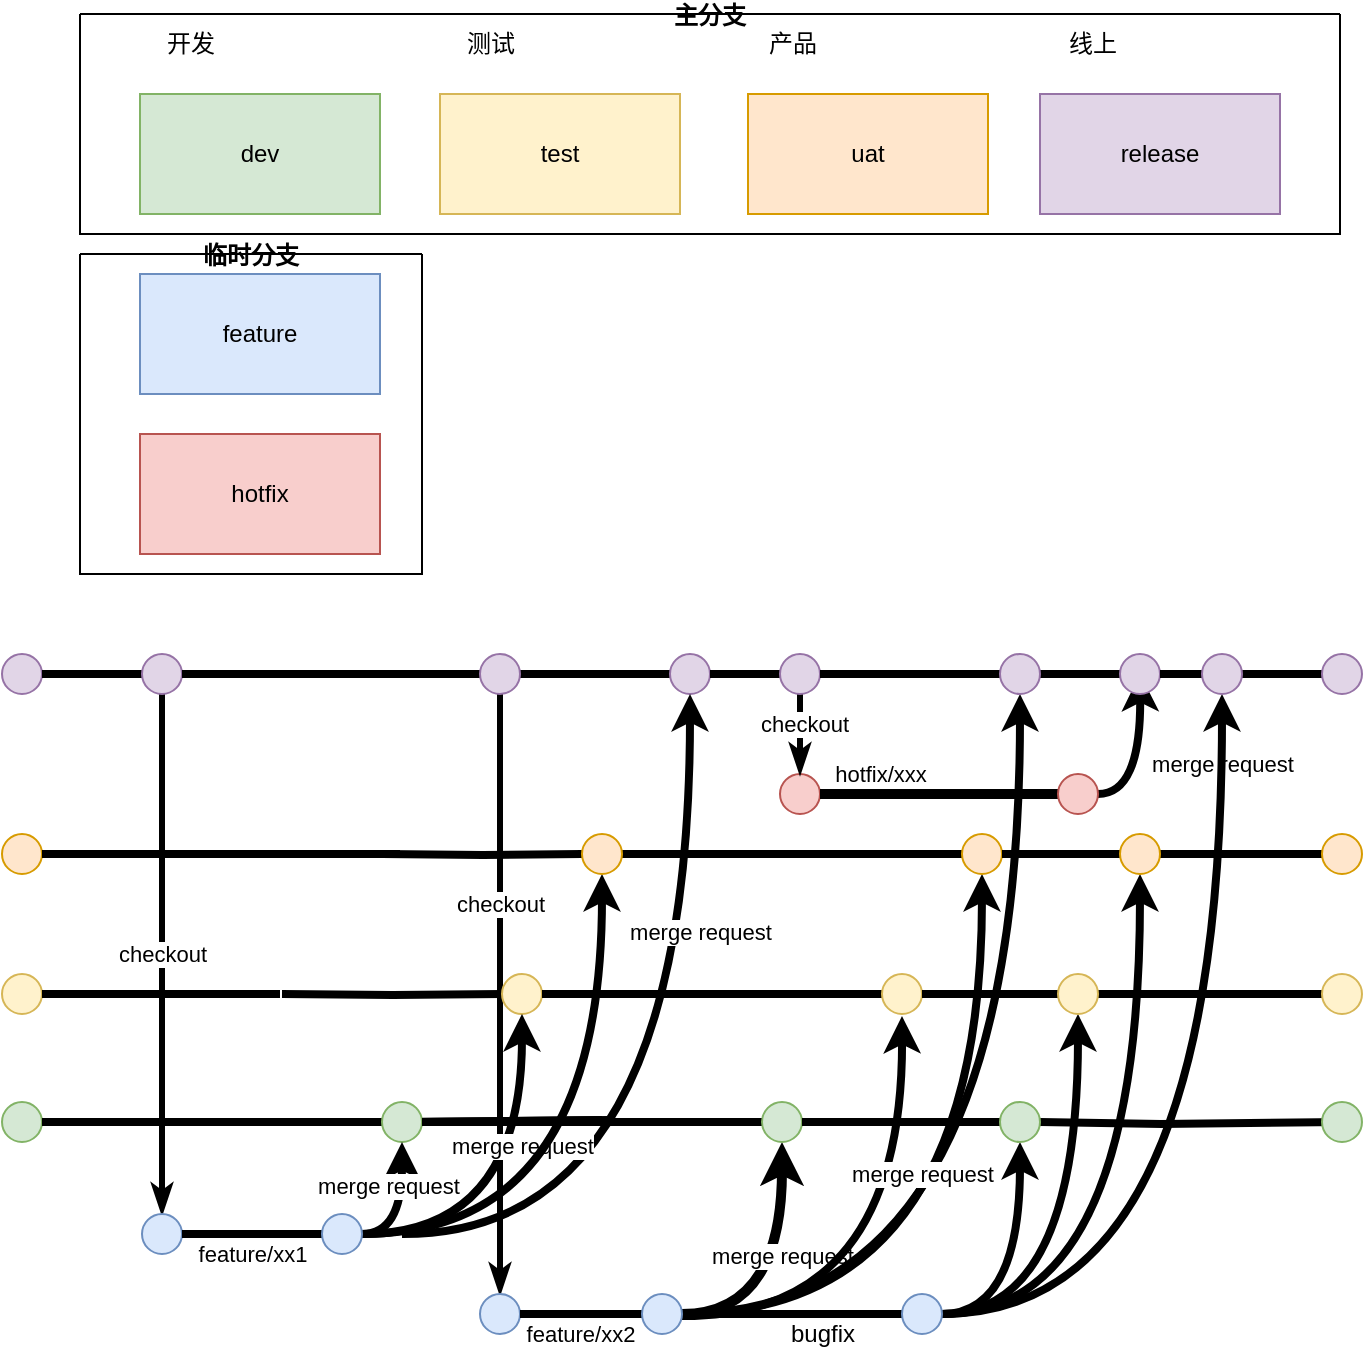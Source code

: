 <mxfile version="21.1.0" type="github" pages="2">
  <diagram id="C5RBs43oDa-KdzZeNtuy" name="Page-1">
    <mxGraphModel dx="1366" dy="734" grid="1" gridSize="10" guides="1" tooltips="1" connect="1" arrows="1" fold="1" page="1" pageScale="1" pageWidth="827" pageHeight="1169" math="0" shadow="0">
      <root>
        <mxCell id="WIyWlLk6GJQsqaUBKTNV-0" />
        <mxCell id="WIyWlLk6GJQsqaUBKTNV-1" parent="WIyWlLk6GJQsqaUBKTNV-0" />
        <mxCell id="siAdTkyfHeQNk--nSfNy-4" value="主分支" style="swimlane;startSize=0;" parent="WIyWlLk6GJQsqaUBKTNV-1" vertex="1">
          <mxGeometry x="99" y="20" width="630" height="110" as="geometry">
            <mxRectangle x="99" y="20" width="80" height="30" as="alternateBounds" />
          </mxGeometry>
        </mxCell>
        <mxCell id="siAdTkyfHeQNk--nSfNy-5" value="开发" style="text;html=1;align=center;verticalAlign=middle;resizable=0;points=[];autosize=1;strokeColor=none;fillColor=none;" parent="siAdTkyfHeQNk--nSfNy-4" vertex="1">
          <mxGeometry x="30" width="50" height="30" as="geometry" />
        </mxCell>
        <mxCell id="siAdTkyfHeQNk--nSfNy-6" value="测试" style="text;html=1;align=center;verticalAlign=middle;resizable=0;points=[];autosize=1;strokeColor=none;fillColor=none;" parent="siAdTkyfHeQNk--nSfNy-4" vertex="1">
          <mxGeometry x="180" width="50" height="30" as="geometry" />
        </mxCell>
        <mxCell id="siAdTkyfHeQNk--nSfNy-7" value="产品" style="text;html=1;align=center;verticalAlign=middle;resizable=0;points=[];autosize=1;strokeColor=none;fillColor=none;" parent="siAdTkyfHeQNk--nSfNy-4" vertex="1">
          <mxGeometry x="331" width="50" height="30" as="geometry" />
        </mxCell>
        <mxCell id="siAdTkyfHeQNk--nSfNy-8" value="线上" style="text;html=1;align=center;verticalAlign=middle;resizable=0;points=[];autosize=1;strokeColor=none;fillColor=none;" parent="siAdTkyfHeQNk--nSfNy-4" vertex="1">
          <mxGeometry x="481" width="50" height="30" as="geometry" />
        </mxCell>
        <mxCell id="siAdTkyfHeQNk--nSfNy-3" value="release" style="rounded=0;whiteSpace=wrap;html=1;fillColor=#e1d5e7;strokeColor=#9673a6;" parent="siAdTkyfHeQNk--nSfNy-4" vertex="1">
          <mxGeometry x="480" y="40" width="120" height="60" as="geometry" />
        </mxCell>
        <mxCell id="siAdTkyfHeQNk--nSfNy-2" value="uat" style="rounded=0;whiteSpace=wrap;html=1;fillColor=#ffe6cc;strokeColor=#d79b00;" parent="siAdTkyfHeQNk--nSfNy-4" vertex="1">
          <mxGeometry x="334" y="40" width="120" height="60" as="geometry" />
        </mxCell>
        <mxCell id="siAdTkyfHeQNk--nSfNy-1" value="test" style="rounded=0;whiteSpace=wrap;html=1;fillColor=#fff2cc;strokeColor=#d6b656;" parent="siAdTkyfHeQNk--nSfNy-4" vertex="1">
          <mxGeometry x="180" y="40" width="120" height="60" as="geometry" />
        </mxCell>
        <mxCell id="siAdTkyfHeQNk--nSfNy-0" value="dev" style="rounded=0;whiteSpace=wrap;html=1;fillColor=#d5e8d4;strokeColor=#82b366;" parent="siAdTkyfHeQNk--nSfNy-4" vertex="1">
          <mxGeometry x="30" y="40" width="120" height="60" as="geometry" />
        </mxCell>
        <mxCell id="siAdTkyfHeQNk--nSfNy-9" value="feature" style="rounded=0;whiteSpace=wrap;html=1;fillColor=#dae8fc;strokeColor=#6c8ebf;" parent="WIyWlLk6GJQsqaUBKTNV-1" vertex="1">
          <mxGeometry x="129" y="150" width="120" height="60" as="geometry" />
        </mxCell>
        <mxCell id="siAdTkyfHeQNk--nSfNy-10" value="hotfix" style="rounded=0;whiteSpace=wrap;html=1;fillColor=#f8cecc;strokeColor=#b85450;" parent="WIyWlLk6GJQsqaUBKTNV-1" vertex="1">
          <mxGeometry x="129" y="230" width="120" height="60" as="geometry" />
        </mxCell>
        <mxCell id="siAdTkyfHeQNk--nSfNy-11" value="" style="ellipse;whiteSpace=wrap;html=1;aspect=fixed;fillColor=#e1d5e7;strokeColor=#9673a6;" parent="WIyWlLk6GJQsqaUBKTNV-1" vertex="1">
          <mxGeometry x="60" y="340" width="20" height="20" as="geometry" />
        </mxCell>
        <mxCell id="siAdTkyfHeQNk--nSfNy-14" value="" style="endArrow=none;html=1;rounded=0;exitX=1;exitY=0.5;exitDx=0;exitDy=0;edgeStyle=orthogonalEdgeStyle;entryX=0;entryY=0.5;entryDx=0;entryDy=0;strokeWidth=4;startArrow=none;" parent="WIyWlLk6GJQsqaUBKTNV-1" source="OuqQOLoJmh08PD40R3uT-51" target="siAdTkyfHeQNk--nSfNy-16" edge="1">
          <mxGeometry width="50" height="50" relative="1" as="geometry">
            <mxPoint x="390" y="410" as="sourcePoint" />
            <mxPoint x="720" y="350" as="targetPoint" />
            <Array as="points">
              <mxPoint x="240" y="350" />
            </Array>
          </mxGeometry>
        </mxCell>
        <mxCell id="siAdTkyfHeQNk--nSfNy-16" value="" style="ellipse;whiteSpace=wrap;html=1;aspect=fixed;fillColor=#e1d5e7;strokeColor=#9673a6;" parent="WIyWlLk6GJQsqaUBKTNV-1" vertex="1">
          <mxGeometry x="720" y="340" width="20" height="20" as="geometry" />
        </mxCell>
        <mxCell id="siAdTkyfHeQNk--nSfNy-20" value="" style="ellipse;whiteSpace=wrap;html=1;aspect=fixed;fillColor=#f8cecc;strokeColor=#b85450;" parent="WIyWlLk6GJQsqaUBKTNV-1" vertex="1">
          <mxGeometry x="449" y="400" width="20" height="20" as="geometry" />
        </mxCell>
        <mxCell id="siAdTkyfHeQNk--nSfNy-26" value="" style="ellipse;whiteSpace=wrap;html=1;aspect=fixed;fillColor=#ffe6cc;strokeColor=#d79b00;" parent="WIyWlLk6GJQsqaUBKTNV-1" vertex="1">
          <mxGeometry x="60" y="430" width="20" height="20" as="geometry" />
        </mxCell>
        <mxCell id="siAdTkyfHeQNk--nSfNy-27" value="" style="endArrow=none;html=1;rounded=0;edgeStyle=orthogonalEdgeStyle;entryX=0;entryY=0.5;entryDx=0;entryDy=0;strokeWidth=4;startArrow=none;" parent="WIyWlLk6GJQsqaUBKTNV-1" source="OuqQOLoJmh08PD40R3uT-49" target="siAdTkyfHeQNk--nSfNy-28" edge="1">
          <mxGeometry width="50" height="50" relative="1" as="geometry">
            <mxPoint x="250" y="440" as="sourcePoint" />
            <mxPoint x="720" y="440" as="targetPoint" />
          </mxGeometry>
        </mxCell>
        <mxCell id="siAdTkyfHeQNk--nSfNy-28" value="" style="ellipse;whiteSpace=wrap;html=1;aspect=fixed;fillColor=#ffe6cc;strokeColor=#d79b00;" parent="WIyWlLk6GJQsqaUBKTNV-1" vertex="1">
          <mxGeometry x="720" y="430" width="20" height="20" as="geometry" />
        </mxCell>
        <mxCell id="siAdTkyfHeQNk--nSfNy-29" value="" style="ellipse;whiteSpace=wrap;html=1;aspect=fixed;fillColor=#fff2cc;strokeColor=#d6b656;" parent="WIyWlLk6GJQsqaUBKTNV-1" vertex="1">
          <mxGeometry x="60" y="500" width="20" height="20" as="geometry" />
        </mxCell>
        <mxCell id="siAdTkyfHeQNk--nSfNy-30" value="" style="endArrow=none;html=1;rounded=0;exitX=1;exitY=0.5;exitDx=0;exitDy=0;edgeStyle=orthogonalEdgeStyle;entryX=0;entryY=0.5;entryDx=0;entryDy=0;strokeWidth=4;startArrow=none;" parent="WIyWlLk6GJQsqaUBKTNV-1" source="OuqQOLoJmh08PD40R3uT-47" target="siAdTkyfHeQNk--nSfNy-31" edge="1">
          <mxGeometry width="50" height="50" relative="1" as="geometry">
            <mxPoint x="390" y="570" as="sourcePoint" />
            <mxPoint x="720" y="510" as="targetPoint" />
          </mxGeometry>
        </mxCell>
        <mxCell id="siAdTkyfHeQNk--nSfNy-31" value="" style="ellipse;whiteSpace=wrap;html=1;aspect=fixed;fillColor=#fff2cc;strokeColor=#d6b656;" parent="WIyWlLk6GJQsqaUBKTNV-1" vertex="1">
          <mxGeometry x="720" y="500" width="20" height="20" as="geometry" />
        </mxCell>
        <mxCell id="siAdTkyfHeQNk--nSfNy-32" value="" style="ellipse;whiteSpace=wrap;html=1;aspect=fixed;fillColor=#d5e8d4;strokeColor=#82b366;" parent="WIyWlLk6GJQsqaUBKTNV-1" vertex="1">
          <mxGeometry x="60" y="564" width="20" height="20" as="geometry" />
        </mxCell>
        <mxCell id="siAdTkyfHeQNk--nSfNy-33" value="" style="endArrow=none;html=1;exitX=1;exitY=0.5;exitDx=0;exitDy=0;strokeWidth=4;startArrow=none;curved=1;" parent="WIyWlLk6GJQsqaUBKTNV-1" edge="1">
          <mxGeometry width="50" height="50" relative="1" as="geometry">
            <mxPoint x="639" y="575" as="sourcePoint" />
            <mxPoint x="730" y="574" as="targetPoint" />
          </mxGeometry>
        </mxCell>
        <mxCell id="siAdTkyfHeQNk--nSfNy-34" value="" style="ellipse;whiteSpace=wrap;html=1;aspect=fixed;fillColor=#d5e8d4;strokeColor=#82b366;" parent="WIyWlLk6GJQsqaUBKTNV-1" vertex="1">
          <mxGeometry x="720" y="564" width="20" height="20" as="geometry" />
        </mxCell>
        <mxCell id="siAdTkyfHeQNk--nSfNy-36" value="" style="endArrow=none;html=1;rounded=0;exitX=1;exitY=0.5;exitDx=0;exitDy=0;edgeStyle=orthogonalEdgeStyle;strokeWidth=4;startArrow=none;" parent="WIyWlLk6GJQsqaUBKTNV-1" source="OuqQOLoJmh08PD40R3uT-12" edge="1">
          <mxGeometry width="50" height="50" relative="1" as="geometry">
            <mxPoint x="349" y="690" as="sourcePoint" />
            <mxPoint x="240" y="630" as="targetPoint" />
          </mxGeometry>
        </mxCell>
        <mxCell id="siAdTkyfHeQNk--nSfNy-48" value="" style="endArrow=none;html=1;rounded=0;exitX=1;exitY=0.5;exitDx=0;exitDy=0;edgeStyle=orthogonalEdgeStyle;entryX=0;entryY=0.5;entryDx=0;entryDy=0;strokeWidth=4;" parent="WIyWlLk6GJQsqaUBKTNV-1" source="siAdTkyfHeQNk--nSfNy-26" edge="1">
          <mxGeometry width="50" height="50" relative="1" as="geometry">
            <mxPoint x="80" y="440" as="sourcePoint" />
            <mxPoint x="259" y="440" as="targetPoint" />
          </mxGeometry>
        </mxCell>
        <mxCell id="siAdTkyfHeQNk--nSfNy-52" value="" style="endArrow=none;html=1;rounded=0;exitX=1;exitY=0.5;exitDx=0;exitDy=0;edgeStyle=orthogonalEdgeStyle;entryX=0;entryY=0.5;entryDx=0;entryDy=0;strokeWidth=4;" parent="WIyWlLk6GJQsqaUBKTNV-1" source="OuqQOLoJmh08PD40R3uT-2" target="siAdTkyfHeQNk--nSfNy-51" edge="1">
          <mxGeometry width="50" height="50" relative="1" as="geometry">
            <mxPoint x="80" y="350" as="sourcePoint" />
            <mxPoint x="720" y="350" as="targetPoint" />
            <Array as="points">
              <mxPoint x="240" y="350" />
            </Array>
          </mxGeometry>
        </mxCell>
        <mxCell id="siAdTkyfHeQNk--nSfNy-51" value="" style="ellipse;whiteSpace=wrap;html=1;aspect=fixed;fillColor=#e1d5e7;strokeColor=#9673a6;" parent="WIyWlLk6GJQsqaUBKTNV-1" vertex="1">
          <mxGeometry x="394" y="340" width="20" height="20" as="geometry" />
        </mxCell>
        <mxCell id="siAdTkyfHeQNk--nSfNy-53" value="" style="endArrow=classic;html=1;rounded=0;entryX=0.5;entryY=1;entryDx=0;entryDy=0;strokeWidth=4;edgeStyle=orthogonalEdgeStyle;curved=1;endFill=1;" parent="WIyWlLk6GJQsqaUBKTNV-1" target="siAdTkyfHeQNk--nSfNy-51" edge="1">
          <mxGeometry width="50" height="50" relative="1" as="geometry">
            <mxPoint x="260" y="630" as="sourcePoint" />
            <mxPoint x="399" y="390" as="targetPoint" />
          </mxGeometry>
        </mxCell>
        <mxCell id="siAdTkyfHeQNk--nSfNy-99" value="merge request" style="edgeLabel;html=1;align=center;verticalAlign=middle;resizable=0;points=[];" parent="siAdTkyfHeQNk--nSfNy-53" vertex="1" connectable="0">
          <mxGeometry x="0.5" y="22" relative="1" as="geometry">
            <mxPoint x="27" y="15" as="offset" />
          </mxGeometry>
        </mxCell>
        <mxCell id="siAdTkyfHeQNk--nSfNy-64" style="edgeStyle=orthogonalEdgeStyle;rounded=0;orthogonalLoop=1;jettySize=auto;html=1;endArrow=classicThin;endFill=1;strokeWidth=3;entryX=0.5;entryY=0;entryDx=0;entryDy=0;exitX=0.5;exitY=1;exitDx=0;exitDy=0;" parent="WIyWlLk6GJQsqaUBKTNV-1" source="OuqQOLoJmh08PD40R3uT-2" target="siAdTkyfHeQNk--nSfNy-65" edge="1">
          <mxGeometry relative="1" as="geometry">
            <mxPoint x="309" y="650" as="targetPoint" />
            <mxPoint x="309" y="583" as="sourcePoint" />
          </mxGeometry>
        </mxCell>
        <mxCell id="siAdTkyfHeQNk--nSfNy-78" value="checkout" style="edgeLabel;html=1;align=center;verticalAlign=middle;resizable=0;points=[];" parent="siAdTkyfHeQNk--nSfNy-64" vertex="1" connectable="0">
          <mxGeometry x="-0.299" relative="1" as="geometry">
            <mxPoint as="offset" />
          </mxGeometry>
        </mxCell>
        <mxCell id="siAdTkyfHeQNk--nSfNy-56" value="" style="endArrow=none;html=1;rounded=0;edgeStyle=orthogonalEdgeStyle;entryX=0;entryY=0.5;entryDx=0;entryDy=0;strokeWidth=4;startArrow=none;" parent="WIyWlLk6GJQsqaUBKTNV-1" target="siAdTkyfHeQNk--nSfNy-55" edge="1">
          <mxGeometry width="50" height="50" relative="1" as="geometry">
            <mxPoint x="200" y="510" as="sourcePoint" />
            <mxPoint x="679" y="510" as="targetPoint" />
          </mxGeometry>
        </mxCell>
        <mxCell id="siAdTkyfHeQNk--nSfNy-55" value="" style="ellipse;whiteSpace=wrap;html=1;aspect=fixed;fillColor=#fff2cc;strokeColor=#d6b656;" parent="WIyWlLk6GJQsqaUBKTNV-1" vertex="1">
          <mxGeometry x="310" y="500" width="20" height="20" as="geometry" />
        </mxCell>
        <mxCell id="siAdTkyfHeQNk--nSfNy-58" value="" style="endArrow=none;html=1;rounded=0;exitX=1;exitY=0.5;exitDx=0;exitDy=0;strokeWidth=4;" parent="WIyWlLk6GJQsqaUBKTNV-1" source="siAdTkyfHeQNk--nSfNy-32" edge="1">
          <mxGeometry width="50" height="50" relative="1" as="geometry">
            <mxPoint x="80" y="574" as="sourcePoint" />
            <mxPoint x="150" y="574" as="targetPoint" />
          </mxGeometry>
        </mxCell>
        <mxCell id="siAdTkyfHeQNk--nSfNy-59" style="edgeStyle=orthogonalEdgeStyle;rounded=0;orthogonalLoop=1;jettySize=auto;html=1;entryX=0.5;entryY=0;entryDx=0;entryDy=0;endArrow=classicThin;endFill=1;strokeWidth=3;curved=1;exitX=0.5;exitY=1;exitDx=0;exitDy=0;" parent="WIyWlLk6GJQsqaUBKTNV-1" source="OuqQOLoJmh08PD40R3uT-0" target="siAdTkyfHeQNk--nSfNy-60" edge="1">
          <mxGeometry relative="1" as="geometry">
            <mxPoint x="139" y="620" as="targetPoint" />
            <mxPoint x="139" y="584" as="sourcePoint" />
            <Array as="points">
              <mxPoint x="140" y="620" />
            </Array>
          </mxGeometry>
        </mxCell>
        <mxCell id="siAdTkyfHeQNk--nSfNy-79" value="checkout" style="edgeLabel;html=1;align=center;verticalAlign=middle;resizable=0;points=[];" parent="siAdTkyfHeQNk--nSfNy-59" vertex="1" connectable="0">
          <mxGeometry x="0.136" y="4" relative="1" as="geometry">
            <mxPoint x="-4" y="-18" as="offset" />
          </mxGeometry>
        </mxCell>
        <mxCell id="siAdTkyfHeQNk--nSfNy-60" value="" style="ellipse;whiteSpace=wrap;html=1;aspect=fixed;fillColor=#dae8fc;strokeColor=#6c8ebf;" parent="WIyWlLk6GJQsqaUBKTNV-1" vertex="1">
          <mxGeometry x="130" y="620" width="20" height="20" as="geometry" />
        </mxCell>
        <mxCell id="siAdTkyfHeQNk--nSfNy-65" value="" style="ellipse;whiteSpace=wrap;html=1;aspect=fixed;fillColor=#dae8fc;strokeColor=#6c8ebf;" parent="WIyWlLk6GJQsqaUBKTNV-1" vertex="1">
          <mxGeometry x="299" y="660" width="20" height="20" as="geometry" />
        </mxCell>
        <mxCell id="siAdTkyfHeQNk--nSfNy-68" value="" style="endArrow=classic;html=1;rounded=0;strokeWidth=4;edgeStyle=orthogonalEdgeStyle;curved=1;endFill=1;entryX=0.5;entryY=1;entryDx=0;entryDy=0;" parent="WIyWlLk6GJQsqaUBKTNV-1" source="OuqQOLoJmh08PD40R3uT-12" target="siAdTkyfHeQNk--nSfNy-55" edge="1">
          <mxGeometry width="50" height="50" relative="1" as="geometry">
            <mxPoint x="240" y="630" as="sourcePoint" />
            <mxPoint x="429" y="520" as="targetPoint" />
          </mxGeometry>
        </mxCell>
        <mxCell id="siAdTkyfHeQNk--nSfNy-100" value="merge request" style="edgeLabel;html=1;align=center;verticalAlign=middle;resizable=0;points=[];" parent="siAdTkyfHeQNk--nSfNy-68" vertex="1" connectable="0">
          <mxGeometry x="0.214" y="2" relative="1" as="geometry">
            <mxPoint x="2" y="-9" as="offset" />
          </mxGeometry>
        </mxCell>
        <mxCell id="siAdTkyfHeQNk--nSfNy-71" value="" style="endArrow=none;html=1;rounded=0;exitX=1;exitY=0.5;exitDx=0;exitDy=0;strokeWidth=4;startArrow=none;" parent="WIyWlLk6GJQsqaUBKTNV-1" source="siAdTkyfHeQNk--nSfNy-90" edge="1">
          <mxGeometry width="50" height="50" relative="1" as="geometry">
            <mxPoint x="149" y="574" as="sourcePoint" />
            <mxPoint x="363.0" y="573.036" as="targetPoint" />
          </mxGeometry>
        </mxCell>
        <mxCell id="siAdTkyfHeQNk--nSfNy-81" value="" style="endArrow=none;html=1;exitX=1;exitY=0.5;exitDx=0;exitDy=0;strokeWidth=4;startArrow=none;curved=1;" parent="WIyWlLk6GJQsqaUBKTNV-1" source="siAdTkyfHeQNk--nSfNy-92" edge="1">
          <mxGeometry width="50" height="50" relative="1" as="geometry">
            <mxPoint x="409" y="573" as="sourcePoint" />
            <mxPoint x="519" y="574" as="targetPoint" />
          </mxGeometry>
        </mxCell>
        <mxCell id="siAdTkyfHeQNk--nSfNy-84" value="" style="edgeStyle=orthogonalEdgeStyle;rounded=0;orthogonalLoop=1;jettySize=auto;html=1;strokeWidth=4;endArrow=none;endFill=0;curved=1;" parent="WIyWlLk6GJQsqaUBKTNV-1" source="siAdTkyfHeQNk--nSfNy-65" target="siAdTkyfHeQNk--nSfNy-83" edge="1">
          <mxGeometry relative="1" as="geometry">
            <mxPoint x="509" y="670" as="targetPoint" />
            <mxPoint x="319" y="670" as="sourcePoint" />
          </mxGeometry>
        </mxCell>
        <mxCell id="siAdTkyfHeQNk--nSfNy-88" value="feature/xx2" style="edgeLabel;html=1;align=center;verticalAlign=middle;resizable=0;points=[];" parent="siAdTkyfHeQNk--nSfNy-84" vertex="1" connectable="0">
          <mxGeometry x="-0.566" y="-1" relative="1" as="geometry">
            <mxPoint x="17" y="9" as="offset" />
          </mxGeometry>
        </mxCell>
        <mxCell id="siAdTkyfHeQNk--nSfNy-94" style="edgeStyle=orthogonalEdgeStyle;rounded=0;orthogonalLoop=1;jettySize=auto;html=1;entryX=0.5;entryY=1;entryDx=0;entryDy=0;curved=1;strokeWidth=5;" parent="WIyWlLk6GJQsqaUBKTNV-1" source="siAdTkyfHeQNk--nSfNy-83" target="siAdTkyfHeQNk--nSfNy-92" edge="1">
          <mxGeometry relative="1" as="geometry" />
        </mxCell>
        <mxCell id="siAdTkyfHeQNk--nSfNy-101" value="merge request" style="edgeLabel;html=1;align=center;verticalAlign=middle;resizable=0;points=[];" parent="siAdTkyfHeQNk--nSfNy-94" vertex="1" connectable="0">
          <mxGeometry x="0.216" y="9" relative="1" as="geometry">
            <mxPoint x="9" y="3" as="offset" />
          </mxGeometry>
        </mxCell>
        <mxCell id="OuqQOLoJmh08PD40R3uT-9" style="edgeStyle=orthogonalEdgeStyle;orthogonalLoop=1;jettySize=auto;html=1;entryX=0.5;entryY=1;entryDx=0;entryDy=0;strokeWidth=4;curved=1;" edge="1" parent="WIyWlLk6GJQsqaUBKTNV-1">
          <mxGeometry relative="1" as="geometry">
            <mxPoint x="510" y="521" as="targetPoint" />
            <mxPoint x="400.0" y="671.04" as="sourcePoint" />
          </mxGeometry>
        </mxCell>
        <mxCell id="OuqQOLoJmh08PD40R3uT-20" style="edgeStyle=orthogonalEdgeStyle;orthogonalLoop=1;jettySize=auto;html=1;entryX=0.5;entryY=1;entryDx=0;entryDy=0;curved=1;strokeWidth=4;" edge="1" parent="WIyWlLk6GJQsqaUBKTNV-1" source="siAdTkyfHeQNk--nSfNy-83" target="OuqQOLoJmh08PD40R3uT-21">
          <mxGeometry relative="1" as="geometry">
            <mxPoint x="580" y="460" as="targetPoint" />
          </mxGeometry>
        </mxCell>
        <mxCell id="OuqQOLoJmh08PD40R3uT-34" style="edgeStyle=orthogonalEdgeStyle;orthogonalLoop=1;jettySize=auto;html=1;entryX=0.5;entryY=1;entryDx=0;entryDy=0;strokeWidth=4;curved=1;" edge="1" parent="WIyWlLk6GJQsqaUBKTNV-1" source="siAdTkyfHeQNk--nSfNy-83" target="OuqQOLoJmh08PD40R3uT-35">
          <mxGeometry relative="1" as="geometry">
            <mxPoint x="570" y="360.0" as="targetPoint" />
          </mxGeometry>
        </mxCell>
        <mxCell id="OuqQOLoJmh08PD40R3uT-37" style="edgeStyle=orthogonalEdgeStyle;rounded=0;orthogonalLoop=1;jettySize=auto;html=1;endArrow=none;endFill=0;strokeWidth=4;" edge="1" parent="WIyWlLk6GJQsqaUBKTNV-1" source="siAdTkyfHeQNk--nSfNy-83">
          <mxGeometry relative="1" as="geometry">
            <mxPoint x="510" y="670" as="targetPoint" />
          </mxGeometry>
        </mxCell>
        <mxCell id="siAdTkyfHeQNk--nSfNy-83" value="" style="ellipse;whiteSpace=wrap;html=1;aspect=fixed;fillColor=#dae8fc;strokeColor=#6c8ebf;" parent="WIyWlLk6GJQsqaUBKTNV-1" vertex="1">
          <mxGeometry x="380" y="660" width="20" height="20" as="geometry" />
        </mxCell>
        <mxCell id="siAdTkyfHeQNk--nSfNy-91" value="" style="endArrow=none;html=1;strokeWidth=4;startArrow=none;curved=1;" parent="WIyWlLk6GJQsqaUBKTNV-1" target="siAdTkyfHeQNk--nSfNy-90" edge="1">
          <mxGeometry width="50" height="50" relative="1" as="geometry">
            <mxPoint x="360" y="573" as="sourcePoint" />
            <mxPoint x="494" y="574" as="targetPoint" />
          </mxGeometry>
        </mxCell>
        <mxCell id="siAdTkyfHeQNk--nSfNy-93" value="" style="endArrow=none;html=1;strokeWidth=4;startArrow=none;curved=1;" parent="WIyWlLk6GJQsqaUBKTNV-1" target="siAdTkyfHeQNk--nSfNy-92" edge="1">
          <mxGeometry width="50" height="50" relative="1" as="geometry">
            <mxPoint x="510" y="574" as="sourcePoint" />
            <mxPoint x="689" y="574" as="targetPoint" />
          </mxGeometry>
        </mxCell>
        <mxCell id="siAdTkyfHeQNk--nSfNy-97" value="" style="endArrow=none;html=1;rounded=0;exitX=1;exitY=0.5;exitDx=0;exitDy=0;edgeStyle=orthogonalEdgeStyle;entryX=0;entryY=0.5;entryDx=0;entryDy=0;strokeWidth=4;" parent="WIyWlLk6GJQsqaUBKTNV-1" source="siAdTkyfHeQNk--nSfNy-29" edge="1">
          <mxGeometry width="50" height="50" relative="1" as="geometry">
            <mxPoint x="80" y="510" as="sourcePoint" />
            <mxPoint x="199" y="510" as="targetPoint" />
          </mxGeometry>
        </mxCell>
        <mxCell id="siAdTkyfHeQNk--nSfNy-103" value="" style="edgeStyle=orthogonalEdgeStyle;rounded=0;orthogonalLoop=1;jettySize=auto;html=1;endArrow=none;endFill=0;strokeWidth=5;curved=1;exitX=1;exitY=0.5;exitDx=0;exitDy=0;" parent="WIyWlLk6GJQsqaUBKTNV-1" source="siAdTkyfHeQNk--nSfNy-20" target="siAdTkyfHeQNk--nSfNy-102" edge="1">
          <mxGeometry relative="1" as="geometry">
            <mxPoint x="619" y="350" as="targetPoint" />
            <mxPoint x="469" y="410" as="sourcePoint" />
          </mxGeometry>
        </mxCell>
        <mxCell id="siAdTkyfHeQNk--nSfNy-112" value="hotfix/xxx" style="edgeLabel;html=1;align=center;verticalAlign=middle;resizable=0;points=[];" parent="siAdTkyfHeQNk--nSfNy-103" vertex="1" connectable="0">
          <mxGeometry x="-0.328" y="2" relative="1" as="geometry">
            <mxPoint x="-10" y="-8" as="offset" />
          </mxGeometry>
        </mxCell>
        <mxCell id="siAdTkyfHeQNk--nSfNy-105" style="edgeStyle=orthogonalEdgeStyle;rounded=0;orthogonalLoop=1;jettySize=auto;html=1;strokeWidth=4;curved=1;" parent="WIyWlLk6GJQsqaUBKTNV-1" source="siAdTkyfHeQNk--nSfNy-102" edge="1">
          <mxGeometry relative="1" as="geometry">
            <mxPoint x="629" y="350" as="targetPoint" />
          </mxGeometry>
        </mxCell>
        <mxCell id="siAdTkyfHeQNk--nSfNy-113" value="merge request" style="edgeLabel;html=1;align=center;verticalAlign=middle;resizable=0;points=[];" parent="siAdTkyfHeQNk--nSfNy-105" vertex="1" connectable="0">
          <mxGeometry x="-0.086" y="3" relative="1" as="geometry">
            <mxPoint x="43" as="offset" />
          </mxGeometry>
        </mxCell>
        <mxCell id="siAdTkyfHeQNk--nSfNy-102" value="" style="ellipse;whiteSpace=wrap;html=1;aspect=fixed;fillColor=#f8cecc;strokeColor=#b85450;" parent="WIyWlLk6GJQsqaUBKTNV-1" vertex="1">
          <mxGeometry x="588" y="400" width="20" height="20" as="geometry" />
        </mxCell>
        <mxCell id="siAdTkyfHeQNk--nSfNy-107" value="" style="endArrow=none;html=1;rounded=0;exitX=1;exitY=0.5;exitDx=0;exitDy=0;edgeStyle=orthogonalEdgeStyle;entryX=0;entryY=0.5;entryDx=0;entryDy=0;strokeWidth=4;startArrow=none;" parent="WIyWlLk6GJQsqaUBKTNV-1" source="OuqQOLoJmh08PD40R3uT-35" target="siAdTkyfHeQNk--nSfNy-106" edge="1">
          <mxGeometry width="50" height="50" relative="1" as="geometry">
            <mxPoint x="419" y="350" as="sourcePoint" />
            <mxPoint x="679" y="350" as="targetPoint" />
            <Array as="points" />
          </mxGeometry>
        </mxCell>
        <mxCell id="siAdTkyfHeQNk--nSfNy-106" value="" style="ellipse;whiteSpace=wrap;html=1;aspect=fixed;fillColor=#e1d5e7;strokeColor=#9673a6;" parent="WIyWlLk6GJQsqaUBKTNV-1" vertex="1">
          <mxGeometry x="619" y="340" width="20" height="20" as="geometry" />
        </mxCell>
        <mxCell id="siAdTkyfHeQNk--nSfNy-109" value="" style="endArrow=none;html=1;rounded=0;exitX=1;exitY=0.5;exitDx=0;exitDy=0;edgeStyle=orthogonalEdgeStyle;entryX=0;entryY=0.5;entryDx=0;entryDy=0;strokeWidth=4;startArrow=none;" parent="WIyWlLk6GJQsqaUBKTNV-1" source="siAdTkyfHeQNk--nSfNy-51" target="siAdTkyfHeQNk--nSfNy-108" edge="1">
          <mxGeometry width="50" height="50" relative="1" as="geometry">
            <mxPoint x="419" y="350" as="sourcePoint" />
            <mxPoint x="619" y="350" as="targetPoint" />
            <Array as="points" />
          </mxGeometry>
        </mxCell>
        <mxCell id="siAdTkyfHeQNk--nSfNy-110" style="edgeStyle=orthogonalEdgeStyle;rounded=0;orthogonalLoop=1;jettySize=auto;html=1;entryX=0.5;entryY=0;entryDx=0;entryDy=0;strokeWidth=3;endArrow=classicThin;endFill=1;" parent="WIyWlLk6GJQsqaUBKTNV-1" source="siAdTkyfHeQNk--nSfNy-108" target="siAdTkyfHeQNk--nSfNy-20" edge="1">
          <mxGeometry relative="1" as="geometry" />
        </mxCell>
        <mxCell id="siAdTkyfHeQNk--nSfNy-111" value="checkout" style="edgeLabel;html=1;align=center;verticalAlign=middle;resizable=0;points=[];" parent="siAdTkyfHeQNk--nSfNy-110" vertex="1" connectable="0">
          <mxGeometry x="-0.25" y="2" relative="1" as="geometry">
            <mxPoint as="offset" />
          </mxGeometry>
        </mxCell>
        <mxCell id="siAdTkyfHeQNk--nSfNy-108" value="" style="ellipse;whiteSpace=wrap;html=1;aspect=fixed;fillColor=#e1d5e7;strokeColor=#9673a6;" parent="WIyWlLk6GJQsqaUBKTNV-1" vertex="1">
          <mxGeometry x="449" y="340" width="20" height="20" as="geometry" />
        </mxCell>
        <mxCell id="siAdTkyfHeQNk--nSfNy-114" value="临时分支" style="swimlane;startSize=0;" parent="WIyWlLk6GJQsqaUBKTNV-1" vertex="1">
          <mxGeometry x="99" y="140" width="171" height="160" as="geometry" />
        </mxCell>
        <mxCell id="siAdTkyfHeQNk--nSfNy-118" value="" style="endArrow=none;html=1;exitX=1;exitY=0.5;exitDx=0;exitDy=0;strokeWidth=4;startArrow=none;curved=1;" parent="WIyWlLk6GJQsqaUBKTNV-1" source="OuqQOLoJmh08PD40R3uT-41" edge="1">
          <mxGeometry width="50" height="50" relative="1" as="geometry">
            <mxPoint x="599" y="574" as="sourcePoint" />
            <mxPoint x="640" y="575" as="targetPoint" />
          </mxGeometry>
        </mxCell>
        <mxCell id="OuqQOLoJmh08PD40R3uT-1" value="" style="endArrow=none;html=1;rounded=0;exitX=1;exitY=0.5;exitDx=0;exitDy=0;edgeStyle=orthogonalEdgeStyle;entryX=0;entryY=0.5;entryDx=0;entryDy=0;strokeWidth=4;" edge="1" parent="WIyWlLk6GJQsqaUBKTNV-1" source="siAdTkyfHeQNk--nSfNy-11" target="OuqQOLoJmh08PD40R3uT-0">
          <mxGeometry width="50" height="50" relative="1" as="geometry">
            <mxPoint x="80" y="350" as="sourcePoint" />
            <mxPoint x="399" y="350" as="targetPoint" />
            <Array as="points" />
          </mxGeometry>
        </mxCell>
        <mxCell id="OuqQOLoJmh08PD40R3uT-0" value="" style="ellipse;whiteSpace=wrap;html=1;aspect=fixed;fillColor=#e1d5e7;strokeColor=#9673a6;" vertex="1" parent="WIyWlLk6GJQsqaUBKTNV-1">
          <mxGeometry x="130" y="340" width="20" height="20" as="geometry" />
        </mxCell>
        <mxCell id="OuqQOLoJmh08PD40R3uT-3" value="" style="endArrow=none;html=1;rounded=0;exitX=1;exitY=0.5;exitDx=0;exitDy=0;edgeStyle=orthogonalEdgeStyle;entryX=0;entryY=0.5;entryDx=0;entryDy=0;strokeWidth=4;" edge="1" parent="WIyWlLk6GJQsqaUBKTNV-1" source="OuqQOLoJmh08PD40R3uT-0" target="OuqQOLoJmh08PD40R3uT-2">
          <mxGeometry width="50" height="50" relative="1" as="geometry">
            <mxPoint x="150" y="350" as="sourcePoint" />
            <mxPoint x="399" y="350" as="targetPoint" />
            <Array as="points" />
          </mxGeometry>
        </mxCell>
        <mxCell id="OuqQOLoJmh08PD40R3uT-2" value="" style="ellipse;whiteSpace=wrap;html=1;aspect=fixed;fillColor=#e1d5e7;strokeColor=#9673a6;" vertex="1" parent="WIyWlLk6GJQsqaUBKTNV-1">
          <mxGeometry x="299" y="340" width="20" height="20" as="geometry" />
        </mxCell>
        <mxCell id="OuqQOLoJmh08PD40R3uT-4" value="" style="endArrow=none;html=1;rounded=0;exitX=1;exitY=0.5;exitDx=0;exitDy=0;strokeWidth=4;startArrow=none;" edge="1" parent="WIyWlLk6GJQsqaUBKTNV-1" target="siAdTkyfHeQNk--nSfNy-90">
          <mxGeometry width="50" height="50" relative="1" as="geometry">
            <mxPoint x="149" y="574" as="sourcePoint" />
            <mxPoint x="363.0" y="573.036" as="targetPoint" />
          </mxGeometry>
        </mxCell>
        <mxCell id="siAdTkyfHeQNk--nSfNy-90" value="" style="ellipse;whiteSpace=wrap;html=1;aspect=fixed;fillColor=#d5e8d4;strokeColor=#82b366;" parent="WIyWlLk6GJQsqaUBKTNV-1" vertex="1">
          <mxGeometry x="250" y="564" width="20" height="20" as="geometry" />
        </mxCell>
        <mxCell id="OuqQOLoJmh08PD40R3uT-7" value="" style="endArrow=none;html=1;exitX=1;exitY=0.5;exitDx=0;exitDy=0;strokeWidth=4;startArrow=none;curved=1;" edge="1" parent="WIyWlLk6GJQsqaUBKTNV-1" source="siAdTkyfHeQNk--nSfNy-90" target="siAdTkyfHeQNk--nSfNy-92">
          <mxGeometry width="50" height="50" relative="1" as="geometry">
            <mxPoint x="270" y="575" as="sourcePoint" />
            <mxPoint x="519" y="574" as="targetPoint" />
          </mxGeometry>
        </mxCell>
        <mxCell id="siAdTkyfHeQNk--nSfNy-92" value="" style="ellipse;whiteSpace=wrap;html=1;aspect=fixed;fillColor=#d5e8d4;strokeColor=#82b366;" parent="WIyWlLk6GJQsqaUBKTNV-1" vertex="1">
          <mxGeometry x="440" y="564" width="20" height="20" as="geometry" />
        </mxCell>
        <mxCell id="OuqQOLoJmh08PD40R3uT-11" value="" style="endArrow=none;html=1;rounded=0;exitX=1;exitY=0.5;exitDx=0;exitDy=0;edgeStyle=orthogonalEdgeStyle;entryX=0;entryY=0.5;entryDx=0;entryDy=0;strokeWidth=4;startArrow=none;" edge="1" parent="WIyWlLk6GJQsqaUBKTNV-1" source="siAdTkyfHeQNk--nSfNy-55" target="OuqQOLoJmh08PD40R3uT-10">
          <mxGeometry width="50" height="50" relative="1" as="geometry">
            <mxPoint x="380" y="510" as="sourcePoint" />
            <mxPoint x="720" y="510" as="targetPoint" />
          </mxGeometry>
        </mxCell>
        <mxCell id="OuqQOLoJmh08PD40R3uT-10" value="" style="ellipse;whiteSpace=wrap;html=1;aspect=fixed;fillColor=#fff2cc;strokeColor=#d6b656;" vertex="1" parent="WIyWlLk6GJQsqaUBKTNV-1">
          <mxGeometry x="500" y="500" width="20" height="20" as="geometry" />
        </mxCell>
        <mxCell id="OuqQOLoJmh08PD40R3uT-15" style="edgeStyle=orthogonalEdgeStyle;orthogonalLoop=1;jettySize=auto;html=1;entryX=0.5;entryY=1;entryDx=0;entryDy=0;curved=1;endSize=6;strokeWidth=4;" edge="1" parent="WIyWlLk6GJQsqaUBKTNV-1" source="OuqQOLoJmh08PD40R3uT-12" target="siAdTkyfHeQNk--nSfNy-90">
          <mxGeometry relative="1" as="geometry" />
        </mxCell>
        <mxCell id="OuqQOLoJmh08PD40R3uT-19" value="merge request" style="edgeLabel;html=1;align=center;verticalAlign=middle;resizable=0;points=[];" vertex="1" connectable="0" parent="OuqQOLoJmh08PD40R3uT-15">
          <mxGeometry x="0.354" y="7" relative="1" as="geometry">
            <mxPoint as="offset" />
          </mxGeometry>
        </mxCell>
        <mxCell id="OuqQOLoJmh08PD40R3uT-22" value="" style="endArrow=none;html=1;rounded=0;edgeStyle=orthogonalEdgeStyle;entryX=0;entryY=0.5;entryDx=0;entryDy=0;strokeWidth=4;startArrow=none;" edge="1" parent="WIyWlLk6GJQsqaUBKTNV-1" source="OuqQOLoJmh08PD40R3uT-26" target="OuqQOLoJmh08PD40R3uT-21">
          <mxGeometry width="50" height="50" relative="1" as="geometry">
            <mxPoint x="250" y="440" as="sourcePoint" />
            <mxPoint x="720" y="440" as="targetPoint" />
          </mxGeometry>
        </mxCell>
        <mxCell id="OuqQOLoJmh08PD40R3uT-21" value="" style="ellipse;whiteSpace=wrap;html=1;aspect=fixed;fillColor=#ffe6cc;strokeColor=#d79b00;" vertex="1" parent="WIyWlLk6GJQsqaUBKTNV-1">
          <mxGeometry x="540" y="430" width="20" height="20" as="geometry" />
        </mxCell>
        <mxCell id="OuqQOLoJmh08PD40R3uT-23" value="" style="endArrow=none;html=1;rounded=0;exitX=1;exitY=0.5;exitDx=0;exitDy=0;edgeStyle=orthogonalEdgeStyle;strokeWidth=4;startArrow=none;" edge="1" parent="WIyWlLk6GJQsqaUBKTNV-1" source="siAdTkyfHeQNk--nSfNy-60" target="OuqQOLoJmh08PD40R3uT-12">
          <mxGeometry width="50" height="50" relative="1" as="geometry">
            <mxPoint x="150" y="630" as="sourcePoint" />
            <mxPoint x="240" y="630" as="targetPoint" />
          </mxGeometry>
        </mxCell>
        <mxCell id="OuqQOLoJmh08PD40R3uT-24" value="feature/xx1" style="edgeLabel;html=1;align=center;verticalAlign=middle;resizable=0;points=[];" vertex="1" connectable="0" parent="OuqQOLoJmh08PD40R3uT-23">
          <mxGeometry x="-0.267" y="-4" relative="1" as="geometry">
            <mxPoint x="9" y="6" as="offset" />
          </mxGeometry>
        </mxCell>
        <mxCell id="OuqQOLoJmh08PD40R3uT-25" style="edgeStyle=orthogonalEdgeStyle;orthogonalLoop=1;jettySize=auto;html=1;entryX=0.5;entryY=1;entryDx=0;entryDy=0;curved=1;strokeWidth=4;" edge="1" parent="WIyWlLk6GJQsqaUBKTNV-1" source="OuqQOLoJmh08PD40R3uT-12" target="OuqQOLoJmh08PD40R3uT-26">
          <mxGeometry relative="1" as="geometry">
            <mxPoint x="370" y="450" as="targetPoint" />
          </mxGeometry>
        </mxCell>
        <mxCell id="OuqQOLoJmh08PD40R3uT-12" value="" style="ellipse;whiteSpace=wrap;html=1;aspect=fixed;fillColor=#dae8fc;strokeColor=#6c8ebf;" vertex="1" parent="WIyWlLk6GJQsqaUBKTNV-1">
          <mxGeometry x="220" y="620" width="20" height="20" as="geometry" />
        </mxCell>
        <mxCell id="OuqQOLoJmh08PD40R3uT-27" value="" style="endArrow=none;html=1;rounded=0;edgeStyle=orthogonalEdgeStyle;entryX=0;entryY=0.5;entryDx=0;entryDy=0;strokeWidth=4;startArrow=none;" edge="1" parent="WIyWlLk6GJQsqaUBKTNV-1" target="OuqQOLoJmh08PD40R3uT-26">
          <mxGeometry width="50" height="50" relative="1" as="geometry">
            <mxPoint x="250" y="440" as="sourcePoint" />
            <mxPoint x="568" y="440" as="targetPoint" />
          </mxGeometry>
        </mxCell>
        <mxCell id="OuqQOLoJmh08PD40R3uT-26" value="" style="ellipse;whiteSpace=wrap;html=1;aspect=fixed;fillColor=#ffe6cc;strokeColor=#d79b00;" vertex="1" parent="WIyWlLk6GJQsqaUBKTNV-1">
          <mxGeometry x="350" y="430" width="20" height="20" as="geometry" />
        </mxCell>
        <mxCell id="OuqQOLoJmh08PD40R3uT-29" value="merge request" style="edgeLabel;html=1;align=center;verticalAlign=middle;resizable=0;points=[];" vertex="1" connectable="0" parent="WIyWlLk6GJQsqaUBKTNV-1">
          <mxGeometry x="519.999" y="600.003" as="geometry" />
        </mxCell>
        <mxCell id="OuqQOLoJmh08PD40R3uT-36" value="" style="endArrow=none;html=1;rounded=0;exitX=1;exitY=0.5;exitDx=0;exitDy=0;edgeStyle=orthogonalEdgeStyle;entryX=0;entryY=0.5;entryDx=0;entryDy=0;strokeWidth=4;startArrow=none;" edge="1" parent="WIyWlLk6GJQsqaUBKTNV-1" source="siAdTkyfHeQNk--nSfNy-108" target="OuqQOLoJmh08PD40R3uT-35">
          <mxGeometry width="50" height="50" relative="1" as="geometry">
            <mxPoint x="469" y="350" as="sourcePoint" />
            <mxPoint x="619" y="350" as="targetPoint" />
            <Array as="points" />
          </mxGeometry>
        </mxCell>
        <mxCell id="OuqQOLoJmh08PD40R3uT-35" value="" style="ellipse;whiteSpace=wrap;html=1;aspect=fixed;fillColor=#e1d5e7;strokeColor=#9673a6;" vertex="1" parent="WIyWlLk6GJQsqaUBKTNV-1">
          <mxGeometry x="559" y="340" width="20" height="20" as="geometry" />
        </mxCell>
        <mxCell id="OuqQOLoJmh08PD40R3uT-53" style="edgeStyle=orthogonalEdgeStyle;orthogonalLoop=1;jettySize=auto;html=1;entryX=0.5;entryY=1;entryDx=0;entryDy=0;curved=1;strokeWidth=4;" edge="1" parent="WIyWlLk6GJQsqaUBKTNV-1" source="OuqQOLoJmh08PD40R3uT-38" target="OuqQOLoJmh08PD40R3uT-41">
          <mxGeometry relative="1" as="geometry" />
        </mxCell>
        <mxCell id="OuqQOLoJmh08PD40R3uT-54" style="edgeStyle=orthogonalEdgeStyle;orthogonalLoop=1;jettySize=auto;html=1;entryX=0.5;entryY=1;entryDx=0;entryDy=0;strokeWidth=4;curved=1;" edge="1" parent="WIyWlLk6GJQsqaUBKTNV-1" source="OuqQOLoJmh08PD40R3uT-38" target="OuqQOLoJmh08PD40R3uT-47">
          <mxGeometry relative="1" as="geometry" />
        </mxCell>
        <mxCell id="OuqQOLoJmh08PD40R3uT-55" style="edgeStyle=orthogonalEdgeStyle;orthogonalLoop=1;jettySize=auto;html=1;entryX=0.5;entryY=1;entryDx=0;entryDy=0;strokeWidth=4;curved=1;" edge="1" parent="WIyWlLk6GJQsqaUBKTNV-1" source="OuqQOLoJmh08PD40R3uT-38" target="OuqQOLoJmh08PD40R3uT-49">
          <mxGeometry relative="1" as="geometry" />
        </mxCell>
        <mxCell id="OuqQOLoJmh08PD40R3uT-56" style="edgeStyle=orthogonalEdgeStyle;orthogonalLoop=1;jettySize=auto;html=1;entryX=0.5;entryY=1;entryDx=0;entryDy=0;strokeWidth=4;curved=1;" edge="1" parent="WIyWlLk6GJQsqaUBKTNV-1" source="OuqQOLoJmh08PD40R3uT-38" target="OuqQOLoJmh08PD40R3uT-51">
          <mxGeometry relative="1" as="geometry" />
        </mxCell>
        <mxCell id="OuqQOLoJmh08PD40R3uT-38" value="" style="ellipse;whiteSpace=wrap;html=1;aspect=fixed;fillColor=#dae8fc;strokeColor=#6c8ebf;" vertex="1" parent="WIyWlLk6GJQsqaUBKTNV-1">
          <mxGeometry x="510" y="660" width="20" height="20" as="geometry" />
        </mxCell>
        <mxCell id="OuqQOLoJmh08PD40R3uT-39" value="bugfix" style="text;html=1;align=center;verticalAlign=middle;resizable=0;points=[];autosize=1;strokeColor=none;fillColor=none;" vertex="1" parent="WIyWlLk6GJQsqaUBKTNV-1">
          <mxGeometry x="440" y="665" width="60" height="30" as="geometry" />
        </mxCell>
        <mxCell id="OuqQOLoJmh08PD40R3uT-42" value="" style="endArrow=none;html=1;exitX=1;exitY=0.5;exitDx=0;exitDy=0;strokeWidth=4;startArrow=none;curved=1;" edge="1" parent="WIyWlLk6GJQsqaUBKTNV-1" source="siAdTkyfHeQNk--nSfNy-92" target="OuqQOLoJmh08PD40R3uT-41">
          <mxGeometry width="50" height="50" relative="1" as="geometry">
            <mxPoint x="460" y="574" as="sourcePoint" />
            <mxPoint x="640" y="575" as="targetPoint" />
          </mxGeometry>
        </mxCell>
        <mxCell id="OuqQOLoJmh08PD40R3uT-41" value="" style="ellipse;whiteSpace=wrap;html=1;aspect=fixed;fillColor=#d5e8d4;strokeColor=#82b366;" vertex="1" parent="WIyWlLk6GJQsqaUBKTNV-1">
          <mxGeometry x="559" y="564" width="20" height="20" as="geometry" />
        </mxCell>
        <mxCell id="OuqQOLoJmh08PD40R3uT-48" value="" style="endArrow=none;html=1;rounded=0;exitX=1;exitY=0.5;exitDx=0;exitDy=0;edgeStyle=orthogonalEdgeStyle;entryX=0;entryY=0.5;entryDx=0;entryDy=0;strokeWidth=4;startArrow=none;" edge="1" parent="WIyWlLk6GJQsqaUBKTNV-1" source="OuqQOLoJmh08PD40R3uT-10" target="OuqQOLoJmh08PD40R3uT-47">
          <mxGeometry width="50" height="50" relative="1" as="geometry">
            <mxPoint x="520" y="510" as="sourcePoint" />
            <mxPoint x="720" y="510" as="targetPoint" />
          </mxGeometry>
        </mxCell>
        <mxCell id="OuqQOLoJmh08PD40R3uT-47" value="" style="ellipse;whiteSpace=wrap;html=1;aspect=fixed;fillColor=#fff2cc;strokeColor=#d6b656;" vertex="1" parent="WIyWlLk6GJQsqaUBKTNV-1">
          <mxGeometry x="588" y="500" width="20" height="20" as="geometry" />
        </mxCell>
        <mxCell id="OuqQOLoJmh08PD40R3uT-50" value="" style="endArrow=none;html=1;rounded=0;edgeStyle=orthogonalEdgeStyle;entryX=0;entryY=0.5;entryDx=0;entryDy=0;strokeWidth=4;startArrow=none;" edge="1" parent="WIyWlLk6GJQsqaUBKTNV-1" source="OuqQOLoJmh08PD40R3uT-21" target="OuqQOLoJmh08PD40R3uT-49">
          <mxGeometry width="50" height="50" relative="1" as="geometry">
            <mxPoint x="560" y="440" as="sourcePoint" />
            <mxPoint x="720" y="440" as="targetPoint" />
          </mxGeometry>
        </mxCell>
        <mxCell id="OuqQOLoJmh08PD40R3uT-49" value="" style="ellipse;whiteSpace=wrap;html=1;aspect=fixed;fillColor=#ffe6cc;strokeColor=#d79b00;" vertex="1" parent="WIyWlLk6GJQsqaUBKTNV-1">
          <mxGeometry x="619" y="430" width="20" height="20" as="geometry" />
        </mxCell>
        <mxCell id="OuqQOLoJmh08PD40R3uT-52" value="" style="endArrow=none;html=1;rounded=0;exitX=1;exitY=0.5;exitDx=0;exitDy=0;edgeStyle=orthogonalEdgeStyle;entryX=0;entryY=0.5;entryDx=0;entryDy=0;strokeWidth=4;startArrow=none;" edge="1" parent="WIyWlLk6GJQsqaUBKTNV-1" source="siAdTkyfHeQNk--nSfNy-106" target="OuqQOLoJmh08PD40R3uT-51">
          <mxGeometry width="50" height="50" relative="1" as="geometry">
            <mxPoint x="639" y="350" as="sourcePoint" />
            <mxPoint x="720" y="350" as="targetPoint" />
            <Array as="points" />
          </mxGeometry>
        </mxCell>
        <mxCell id="OuqQOLoJmh08PD40R3uT-51" value="" style="ellipse;whiteSpace=wrap;html=1;aspect=fixed;fillColor=#e1d5e7;strokeColor=#9673a6;" vertex="1" parent="WIyWlLk6GJQsqaUBKTNV-1">
          <mxGeometry x="660" y="340" width="20" height="20" as="geometry" />
        </mxCell>
      </root>
    </mxGraphModel>
  </diagram>
  <diagram name="Page-1 的副本" id="QWrpuOGPGKkEZb9IPCXf">
    <mxGraphModel dx="1434" dy="686" grid="1" gridSize="10" guides="1" tooltips="1" connect="1" arrows="1" fold="1" page="1" pageScale="1" pageWidth="827" pageHeight="1169" math="0" shadow="0">
      <root>
        <mxCell id="t5FLfHT6trp5dHcLYC4g-0" />
        <mxCell id="t5FLfHT6trp5dHcLYC4g-1" parent="t5FLfHT6trp5dHcLYC4g-0" />
        <mxCell id="t5FLfHT6trp5dHcLYC4g-2" value="主分支" style="swimlane;startSize=0;" vertex="1" parent="t5FLfHT6trp5dHcLYC4g-1">
          <mxGeometry x="99" y="20" width="630" height="110" as="geometry">
            <mxRectangle x="99" y="20" width="80" height="30" as="alternateBounds" />
          </mxGeometry>
        </mxCell>
        <mxCell id="t5FLfHT6trp5dHcLYC4g-3" value="开发" style="text;html=1;align=center;verticalAlign=middle;resizable=0;points=[];autosize=1;strokeColor=none;fillColor=none;" vertex="1" parent="t5FLfHT6trp5dHcLYC4g-2">
          <mxGeometry x="30" width="50" height="30" as="geometry" />
        </mxCell>
        <mxCell id="t5FLfHT6trp5dHcLYC4g-4" value="测试" style="text;html=1;align=center;verticalAlign=middle;resizable=0;points=[];autosize=1;strokeColor=none;fillColor=none;" vertex="1" parent="t5FLfHT6trp5dHcLYC4g-2">
          <mxGeometry x="180" width="50" height="30" as="geometry" />
        </mxCell>
        <mxCell id="t5FLfHT6trp5dHcLYC4g-5" value="产品" style="text;html=1;align=center;verticalAlign=middle;resizable=0;points=[];autosize=1;strokeColor=none;fillColor=none;" vertex="1" parent="t5FLfHT6trp5dHcLYC4g-2">
          <mxGeometry x="331" width="50" height="30" as="geometry" />
        </mxCell>
        <mxCell id="t5FLfHT6trp5dHcLYC4g-6" value="线上" style="text;html=1;align=center;verticalAlign=middle;resizable=0;points=[];autosize=1;strokeColor=none;fillColor=none;" vertex="1" parent="t5FLfHT6trp5dHcLYC4g-2">
          <mxGeometry x="481" width="50" height="30" as="geometry" />
        </mxCell>
        <mxCell id="t5FLfHT6trp5dHcLYC4g-7" value="release" style="rounded=0;whiteSpace=wrap;html=1;fillColor=#e1d5e7;strokeColor=#9673a6;" vertex="1" parent="t5FLfHT6trp5dHcLYC4g-2">
          <mxGeometry x="480" y="40" width="120" height="60" as="geometry" />
        </mxCell>
        <mxCell id="t5FLfHT6trp5dHcLYC4g-8" value="uat" style="rounded=0;whiteSpace=wrap;html=1;fillColor=#ffe6cc;strokeColor=#d79b00;" vertex="1" parent="t5FLfHT6trp5dHcLYC4g-2">
          <mxGeometry x="334" y="40" width="120" height="60" as="geometry" />
        </mxCell>
        <mxCell id="t5FLfHT6trp5dHcLYC4g-9" value="test" style="rounded=0;whiteSpace=wrap;html=1;fillColor=#fff2cc;strokeColor=#d6b656;" vertex="1" parent="t5FLfHT6trp5dHcLYC4g-2">
          <mxGeometry x="180" y="40" width="120" height="60" as="geometry" />
        </mxCell>
        <mxCell id="t5FLfHT6trp5dHcLYC4g-10" value="dev" style="rounded=0;whiteSpace=wrap;html=1;fillColor=#d5e8d4;strokeColor=#82b366;" vertex="1" parent="t5FLfHT6trp5dHcLYC4g-2">
          <mxGeometry x="30" y="40" width="120" height="60" as="geometry" />
        </mxCell>
        <mxCell id="t5FLfHT6trp5dHcLYC4g-11" value="feature" style="rounded=0;whiteSpace=wrap;html=1;fillColor=#dae8fc;strokeColor=#6c8ebf;" vertex="1" parent="t5FLfHT6trp5dHcLYC4g-1">
          <mxGeometry x="129" y="150" width="120" height="60" as="geometry" />
        </mxCell>
        <mxCell id="t5FLfHT6trp5dHcLYC4g-12" value="hotfix" style="rounded=0;whiteSpace=wrap;html=1;fillColor=#f8cecc;strokeColor=#b85450;" vertex="1" parent="t5FLfHT6trp5dHcLYC4g-1">
          <mxGeometry x="129" y="230" width="120" height="60" as="geometry" />
        </mxCell>
        <mxCell id="t5FLfHT6trp5dHcLYC4g-13" value="" style="ellipse;whiteSpace=wrap;html=1;aspect=fixed;fillColor=#e1d5e7;strokeColor=#9673a6;" vertex="1" parent="t5FLfHT6trp5dHcLYC4g-1">
          <mxGeometry x="60" y="340" width="20" height="20" as="geometry" />
        </mxCell>
        <mxCell id="t5FLfHT6trp5dHcLYC4g-14" value="" style="endArrow=none;html=1;rounded=0;exitX=1;exitY=0.5;exitDx=0;exitDy=0;edgeStyle=orthogonalEdgeStyle;entryX=0;entryY=0.5;entryDx=0;entryDy=0;strokeWidth=4;startArrow=none;" edge="1" parent="t5FLfHT6trp5dHcLYC4g-1" source="t5FLfHT6trp5dHcLYC4g-78" target="t5FLfHT6trp5dHcLYC4g-15">
          <mxGeometry width="50" height="50" relative="1" as="geometry">
            <mxPoint x="390" y="410" as="sourcePoint" />
            <mxPoint x="720" y="350" as="targetPoint" />
            <Array as="points">
              <mxPoint x="240" y="350" />
            </Array>
          </mxGeometry>
        </mxCell>
        <mxCell id="t5FLfHT6trp5dHcLYC4g-15" value="" style="ellipse;whiteSpace=wrap;html=1;aspect=fixed;fillColor=#e1d5e7;strokeColor=#9673a6;" vertex="1" parent="t5FLfHT6trp5dHcLYC4g-1">
          <mxGeometry x="720" y="340" width="20" height="20" as="geometry" />
        </mxCell>
        <mxCell id="t5FLfHT6trp5dHcLYC4g-16" value="" style="ellipse;whiteSpace=wrap;html=1;aspect=fixed;fillColor=#f8cecc;strokeColor=#b85450;" vertex="1" parent="t5FLfHT6trp5dHcLYC4g-1">
          <mxGeometry x="449" y="400" width="20" height="20" as="geometry" />
        </mxCell>
        <mxCell id="t5FLfHT6trp5dHcLYC4g-17" value="" style="ellipse;whiteSpace=wrap;html=1;aspect=fixed;fillColor=#ffe6cc;strokeColor=#d79b00;" vertex="1" parent="t5FLfHT6trp5dHcLYC4g-1">
          <mxGeometry x="60" y="430" width="20" height="20" as="geometry" />
        </mxCell>
        <mxCell id="t5FLfHT6trp5dHcLYC4g-18" value="" style="endArrow=none;html=1;rounded=0;exitX=1;exitY=0.5;exitDx=0;exitDy=0;edgeStyle=orthogonalEdgeStyle;entryX=0;entryY=0.5;entryDx=0;entryDy=0;strokeWidth=4;startArrow=none;" edge="1" parent="t5FLfHT6trp5dHcLYC4g-1" source="t5FLfHT6trp5dHcLYC4g-32" target="t5FLfHT6trp5dHcLYC4g-19">
          <mxGeometry width="50" height="50" relative="1" as="geometry">
            <mxPoint x="390" y="500" as="sourcePoint" />
            <mxPoint x="720" y="440" as="targetPoint" />
          </mxGeometry>
        </mxCell>
        <mxCell id="t5FLfHT6trp5dHcLYC4g-19" value="" style="ellipse;whiteSpace=wrap;html=1;aspect=fixed;fillColor=#ffe6cc;strokeColor=#d79b00;" vertex="1" parent="t5FLfHT6trp5dHcLYC4g-1">
          <mxGeometry x="720" y="430" width="20" height="20" as="geometry" />
        </mxCell>
        <mxCell id="t5FLfHT6trp5dHcLYC4g-20" value="" style="ellipse;whiteSpace=wrap;html=1;aspect=fixed;fillColor=#fff2cc;strokeColor=#d6b656;" vertex="1" parent="t5FLfHT6trp5dHcLYC4g-1">
          <mxGeometry x="60" y="500" width="20" height="20" as="geometry" />
        </mxCell>
        <mxCell id="t5FLfHT6trp5dHcLYC4g-21" value="" style="endArrow=none;html=1;rounded=0;exitX=1;exitY=0.5;exitDx=0;exitDy=0;edgeStyle=orthogonalEdgeStyle;entryX=0;entryY=0.5;entryDx=0;entryDy=0;strokeWidth=4;startArrow=none;" edge="1" parent="t5FLfHT6trp5dHcLYC4g-1" source="t5FLfHT6trp5dHcLYC4g-42" target="t5FLfHT6trp5dHcLYC4g-22">
          <mxGeometry width="50" height="50" relative="1" as="geometry">
            <mxPoint x="390" y="570" as="sourcePoint" />
            <mxPoint x="720" y="510" as="targetPoint" />
          </mxGeometry>
        </mxCell>
        <mxCell id="t5FLfHT6trp5dHcLYC4g-22" value="" style="ellipse;whiteSpace=wrap;html=1;aspect=fixed;fillColor=#fff2cc;strokeColor=#d6b656;" vertex="1" parent="t5FLfHT6trp5dHcLYC4g-1">
          <mxGeometry x="720" y="500" width="20" height="20" as="geometry" />
        </mxCell>
        <mxCell id="t5FLfHT6trp5dHcLYC4g-23" value="" style="ellipse;whiteSpace=wrap;html=1;aspect=fixed;fillColor=#d5e8d4;strokeColor=#82b366;" vertex="1" parent="t5FLfHT6trp5dHcLYC4g-1">
          <mxGeometry x="60" y="564" width="20" height="20" as="geometry" />
        </mxCell>
        <mxCell id="t5FLfHT6trp5dHcLYC4g-24" value="" style="endArrow=none;html=1;exitX=1;exitY=0.5;exitDx=0;exitDy=0;strokeWidth=4;startArrow=none;curved=1;" edge="1" parent="t5FLfHT6trp5dHcLYC4g-1" source="t5FLfHT6trp5dHcLYC4g-85">
          <mxGeometry width="50" height="50" relative="1" as="geometry">
            <mxPoint x="390" y="634" as="sourcePoint" />
            <mxPoint x="730" y="574" as="targetPoint" />
          </mxGeometry>
        </mxCell>
        <mxCell id="t5FLfHT6trp5dHcLYC4g-25" value="" style="ellipse;whiteSpace=wrap;html=1;aspect=fixed;fillColor=#d5e8d4;strokeColor=#82b366;" vertex="1" parent="t5FLfHT6trp5dHcLYC4g-1">
          <mxGeometry x="720" y="564" width="20" height="20" as="geometry" />
        </mxCell>
        <mxCell id="t5FLfHT6trp5dHcLYC4g-26" value="" style="endArrow=none;html=1;rounded=0;exitX=1;exitY=0.5;exitDx=0;exitDy=0;edgeStyle=orthogonalEdgeStyle;entryX=0;entryY=0.5;entryDx=0;entryDy=0;strokeWidth=4;startArrow=none;" edge="1" parent="t5FLfHT6trp5dHcLYC4g-1" source="t5FLfHT6trp5dHcLYC4g-47" target="t5FLfHT6trp5dHcLYC4g-30">
          <mxGeometry width="50" height="50" relative="1" as="geometry">
            <mxPoint x="349" y="690" as="sourcePoint" />
            <mxPoint x="679" y="630" as="targetPoint" />
          </mxGeometry>
        </mxCell>
        <mxCell id="t5FLfHT6trp5dHcLYC4g-27" value="feature/xx1" style="edgeLabel;html=1;align=center;verticalAlign=middle;resizable=0;points=[];" vertex="1" connectable="0" parent="t5FLfHT6trp5dHcLYC4g-26">
          <mxGeometry x="-0.267" y="-4" relative="1" as="geometry">
            <mxPoint x="-38" y="-14" as="offset" />
          </mxGeometry>
        </mxCell>
        <mxCell id="t5FLfHT6trp5dHcLYC4g-28" style="edgeStyle=orthogonalEdgeStyle;rounded=0;orthogonalLoop=1;jettySize=auto;html=1;curved=1;strokeWidth=4;endArrow=classic;endFill=1;entryX=0.5;entryY=1;entryDx=0;entryDy=0;" edge="1" parent="t5FLfHT6trp5dHcLYC4g-1" source="t5FLfHT6trp5dHcLYC4g-30" target="t5FLfHT6trp5dHcLYC4g-66">
          <mxGeometry relative="1" as="geometry">
            <mxPoint x="459" y="580" as="targetPoint" />
          </mxGeometry>
        </mxCell>
        <mxCell id="t5FLfHT6trp5dHcLYC4g-29" value="merge request&lt;br&gt;with squash" style="edgeLabel;html=1;align=center;verticalAlign=middle;resizable=0;points=[];" vertex="1" connectable="0" parent="t5FLfHT6trp5dHcLYC4g-28">
          <mxGeometry x="0.32" y="13" relative="1" as="geometry">
            <mxPoint x="13" y="3" as="offset" />
          </mxGeometry>
        </mxCell>
        <mxCell id="t5FLfHT6trp5dHcLYC4g-30" value="" style="ellipse;whiteSpace=wrap;html=1;aspect=fixed;fillColor=#dae8fc;strokeColor=#6c8ebf;" vertex="1" parent="t5FLfHT6trp5dHcLYC4g-1">
          <mxGeometry x="363" y="620" width="20" height="20" as="geometry" />
        </mxCell>
        <mxCell id="t5FLfHT6trp5dHcLYC4g-31" value="" style="endArrow=none;html=1;rounded=0;exitX=1;exitY=0.5;exitDx=0;exitDy=0;edgeStyle=orthogonalEdgeStyle;entryX=0;entryY=0.5;entryDx=0;entryDy=0;strokeWidth=4;" edge="1" parent="t5FLfHT6trp5dHcLYC4g-1" source="t5FLfHT6trp5dHcLYC4g-17" target="t5FLfHT6trp5dHcLYC4g-32">
          <mxGeometry width="50" height="50" relative="1" as="geometry">
            <mxPoint x="80" y="440" as="sourcePoint" />
            <mxPoint x="720" y="440" as="targetPoint" />
          </mxGeometry>
        </mxCell>
        <mxCell id="t5FLfHT6trp5dHcLYC4g-32" value="" style="ellipse;whiteSpace=wrap;html=1;aspect=fixed;fillColor=#ffe6cc;strokeColor=#d79b00;" vertex="1" parent="t5FLfHT6trp5dHcLYC4g-1">
          <mxGeometry x="259" y="430" width="20" height="20" as="geometry" />
        </mxCell>
        <mxCell id="t5FLfHT6trp5dHcLYC4g-33" value="" style="endArrow=classic;html=1;rounded=0;entryX=0.5;entryY=1;entryDx=0;entryDy=0;edgeStyle=orthogonalEdgeStyle;curved=1;strokeWidth=4;endFill=1;exitX=1;exitY=0.5;exitDx=0;exitDy=0;" edge="1" parent="t5FLfHT6trp5dHcLYC4g-1" source="t5FLfHT6trp5dHcLYC4g-70" target="t5FLfHT6trp5dHcLYC4g-32">
          <mxGeometry width="50" height="50" relative="1" as="geometry">
            <mxPoint x="209" y="510" as="sourcePoint" />
            <mxPoint x="249" y="490" as="targetPoint" />
          </mxGeometry>
        </mxCell>
        <mxCell id="t5FLfHT6trp5dHcLYC4g-34" value="merge request" style="edgeLabel;html=1;align=center;verticalAlign=middle;resizable=0;points=[];" vertex="1" connectable="0" parent="t5FLfHT6trp5dHcLYC4g-33">
          <mxGeometry x="0.296" y="5" relative="1" as="geometry">
            <mxPoint as="offset" />
          </mxGeometry>
        </mxCell>
        <mxCell id="t5FLfHT6trp5dHcLYC4g-35" value="" style="endArrow=none;html=1;rounded=0;exitX=1;exitY=0.5;exitDx=0;exitDy=0;edgeStyle=orthogonalEdgeStyle;entryX=0;entryY=0.5;entryDx=0;entryDy=0;strokeWidth=4;" edge="1" parent="t5FLfHT6trp5dHcLYC4g-1" source="t5FLfHT6trp5dHcLYC4g-13" target="t5FLfHT6trp5dHcLYC4g-36">
          <mxGeometry width="50" height="50" relative="1" as="geometry">
            <mxPoint x="80" y="350" as="sourcePoint" />
            <mxPoint x="720" y="350" as="targetPoint" />
            <Array as="points">
              <mxPoint x="240" y="350" />
            </Array>
          </mxGeometry>
        </mxCell>
        <mxCell id="t5FLfHT6trp5dHcLYC4g-36" value="" style="ellipse;whiteSpace=wrap;html=1;aspect=fixed;fillColor=#e1d5e7;strokeColor=#9673a6;" vertex="1" parent="t5FLfHT6trp5dHcLYC4g-1">
          <mxGeometry x="399" y="340" width="20" height="20" as="geometry" />
        </mxCell>
        <mxCell id="t5FLfHT6trp5dHcLYC4g-37" value="" style="endArrow=classic;html=1;rounded=0;entryX=0.5;entryY=1;entryDx=0;entryDy=0;strokeWidth=4;edgeStyle=orthogonalEdgeStyle;curved=1;endFill=1;exitX=1;exitY=0.5;exitDx=0;exitDy=0;" edge="1" parent="t5FLfHT6trp5dHcLYC4g-1" source="t5FLfHT6trp5dHcLYC4g-32" target="t5FLfHT6trp5dHcLYC4g-36">
          <mxGeometry width="50" height="50" relative="1" as="geometry">
            <mxPoint x="339" y="450" as="sourcePoint" />
            <mxPoint x="399" y="390" as="targetPoint" />
          </mxGeometry>
        </mxCell>
        <mxCell id="t5FLfHT6trp5dHcLYC4g-38" value="merge request" style="edgeLabel;html=1;align=center;verticalAlign=middle;resizable=0;points=[];" vertex="1" connectable="0" parent="t5FLfHT6trp5dHcLYC4g-37">
          <mxGeometry x="0.5" y="22" relative="1" as="geometry">
            <mxPoint as="offset" />
          </mxGeometry>
        </mxCell>
        <mxCell id="t5FLfHT6trp5dHcLYC4g-39" style="edgeStyle=orthogonalEdgeStyle;rounded=0;orthogonalLoop=1;jettySize=auto;html=1;endArrow=classicThin;endFill=1;strokeWidth=3;entryX=0.5;entryY=0;entryDx=0;entryDy=0;" edge="1" parent="t5FLfHT6trp5dHcLYC4g-1" source="t5FLfHT6trp5dHcLYC4g-55" target="t5FLfHT6trp5dHcLYC4g-48">
          <mxGeometry relative="1" as="geometry">
            <mxPoint x="309" y="650" as="targetPoint" />
          </mxGeometry>
        </mxCell>
        <mxCell id="t5FLfHT6trp5dHcLYC4g-40" value="checkout" style="edgeLabel;html=1;align=center;verticalAlign=middle;resizable=0;points=[];" vertex="1" connectable="0" parent="t5FLfHT6trp5dHcLYC4g-39">
          <mxGeometry x="-0.299" relative="1" as="geometry">
            <mxPoint as="offset" />
          </mxGeometry>
        </mxCell>
        <mxCell id="t5FLfHT6trp5dHcLYC4g-41" value="" style="endArrow=none;html=1;rounded=0;exitX=1;exitY=0.5;exitDx=0;exitDy=0;edgeStyle=orthogonalEdgeStyle;entryX=0;entryY=0.5;entryDx=0;entryDy=0;strokeWidth=4;startArrow=none;" edge="1" parent="t5FLfHT6trp5dHcLYC4g-1" source="t5FLfHT6trp5dHcLYC4g-70" target="t5FLfHT6trp5dHcLYC4g-42">
          <mxGeometry width="50" height="50" relative="1" as="geometry">
            <mxPoint x="39" y="510" as="sourcePoint" />
            <mxPoint x="679" y="510" as="targetPoint" />
          </mxGeometry>
        </mxCell>
        <mxCell id="t5FLfHT6trp5dHcLYC4g-42" value="" style="ellipse;whiteSpace=wrap;html=1;aspect=fixed;fillColor=#fff2cc;strokeColor=#d6b656;" vertex="1" parent="t5FLfHT6trp5dHcLYC4g-1">
          <mxGeometry x="419" y="500" width="20" height="20" as="geometry" />
        </mxCell>
        <mxCell id="t5FLfHT6trp5dHcLYC4g-43" value="" style="endArrow=none;html=1;rounded=0;exitX=1;exitY=0.5;exitDx=0;exitDy=0;entryX=0;entryY=0.5;entryDx=0;entryDy=0;strokeWidth=4;" edge="1" parent="t5FLfHT6trp5dHcLYC4g-1" source="t5FLfHT6trp5dHcLYC4g-23" target="t5FLfHT6trp5dHcLYC4g-46">
          <mxGeometry width="50" height="50" relative="1" as="geometry">
            <mxPoint x="80" y="574" as="sourcePoint" />
            <mxPoint x="720" y="574" as="targetPoint" />
          </mxGeometry>
        </mxCell>
        <mxCell id="t5FLfHT6trp5dHcLYC4g-44" style="edgeStyle=orthogonalEdgeStyle;rounded=0;orthogonalLoop=1;jettySize=auto;html=1;entryX=0.5;entryY=0;entryDx=0;entryDy=0;endArrow=classicThin;endFill=1;strokeWidth=3;curved=1;" edge="1" parent="t5FLfHT6trp5dHcLYC4g-1" source="t5FLfHT6trp5dHcLYC4g-46" target="t5FLfHT6trp5dHcLYC4g-47">
          <mxGeometry relative="1" as="geometry">
            <mxPoint x="139" y="620" as="targetPoint" />
          </mxGeometry>
        </mxCell>
        <mxCell id="t5FLfHT6trp5dHcLYC4g-45" value="checkout" style="edgeLabel;html=1;align=center;verticalAlign=middle;resizable=0;points=[];" vertex="1" connectable="0" parent="t5FLfHT6trp5dHcLYC4g-44">
          <mxGeometry x="0.136" y="4" relative="1" as="geometry">
            <mxPoint as="offset" />
          </mxGeometry>
        </mxCell>
        <mxCell id="t5FLfHT6trp5dHcLYC4g-46" value="" style="ellipse;whiteSpace=wrap;html=1;aspect=fixed;fillColor=#d5e8d4;strokeColor=#82b366;" vertex="1" parent="t5FLfHT6trp5dHcLYC4g-1">
          <mxGeometry x="129" y="564" width="20" height="20" as="geometry" />
        </mxCell>
        <mxCell id="t5FLfHT6trp5dHcLYC4g-47" value="" style="ellipse;whiteSpace=wrap;html=1;aspect=fixed;fillColor=#dae8fc;strokeColor=#6c8ebf;" vertex="1" parent="t5FLfHT6trp5dHcLYC4g-1">
          <mxGeometry x="129" y="620" width="20" height="20" as="geometry" />
        </mxCell>
        <mxCell id="t5FLfHT6trp5dHcLYC4g-48" value="" style="ellipse;whiteSpace=wrap;html=1;aspect=fixed;fillColor=#dae8fc;strokeColor=#6c8ebf;" vertex="1" parent="t5FLfHT6trp5dHcLYC4g-1">
          <mxGeometry x="299" y="660" width="20" height="20" as="geometry" />
        </mxCell>
        <mxCell id="t5FLfHT6trp5dHcLYC4g-49" value="" style="endArrow=none;html=1;rounded=0;entryX=0.5;entryY=1;entryDx=0;entryDy=0;strokeWidth=4;edgeStyle=orthogonalEdgeStyle;curved=1;" edge="1" parent="t5FLfHT6trp5dHcLYC4g-1" source="t5FLfHT6trp5dHcLYC4g-54" target="t5FLfHT6trp5dHcLYC4g-42">
          <mxGeometry width="50" height="50" relative="1" as="geometry">
            <mxPoint x="389" y="570" as="sourcePoint" />
            <mxPoint x="439" y="530" as="targetPoint" />
          </mxGeometry>
        </mxCell>
        <mxCell id="t5FLfHT6trp5dHcLYC4g-50" value="merge request" style="edgeLabel;html=1;align=center;verticalAlign=middle;resizable=0;points=[];" vertex="1" connectable="0" parent="t5FLfHT6trp5dHcLYC4g-49">
          <mxGeometry x="0.214" y="2" relative="1" as="geometry">
            <mxPoint x="2" y="-9" as="offset" />
          </mxGeometry>
        </mxCell>
        <mxCell id="t5FLfHT6trp5dHcLYC4g-51" value="" style="endArrow=none;html=1;rounded=0;exitX=1;exitY=0.5;exitDx=0;exitDy=0;strokeWidth=4;startArrow=none;" edge="1" parent="t5FLfHT6trp5dHcLYC4g-1" source="t5FLfHT6trp5dHcLYC4g-46" target="t5FLfHT6trp5dHcLYC4g-54">
          <mxGeometry width="50" height="50" relative="1" as="geometry">
            <mxPoint x="149" y="574" as="sourcePoint" />
            <mxPoint x="689" y="574" as="targetPoint" />
          </mxGeometry>
        </mxCell>
        <mxCell id="t5FLfHT6trp5dHcLYC4g-52" style="edgeStyle=orthogonalEdgeStyle;orthogonalLoop=1;jettySize=auto;html=1;entryX=0.5;entryY=0;entryDx=0;entryDy=0;curved=1;strokeWidth=4;endArrow=classicThin;endFill=1;" edge="1" parent="t5FLfHT6trp5dHcLYC4g-1" source="t5FLfHT6trp5dHcLYC4g-54" target="t5FLfHT6trp5dHcLYC4g-30">
          <mxGeometry relative="1" as="geometry" />
        </mxCell>
        <mxCell id="t5FLfHT6trp5dHcLYC4g-53" value="pull merge" style="edgeLabel;html=1;align=center;verticalAlign=middle;resizable=0;points=[];" vertex="1" connectable="0" parent="t5FLfHT6trp5dHcLYC4g-52">
          <mxGeometry x="0.472" y="-2" relative="1" as="geometry">
            <mxPoint x="2" y="-10" as="offset" />
          </mxGeometry>
        </mxCell>
        <mxCell id="t5FLfHT6trp5dHcLYC4g-54" value="" style="ellipse;whiteSpace=wrap;html=1;aspect=fixed;fillColor=#d5e8d4;strokeColor=#82b366;" vertex="1" parent="t5FLfHT6trp5dHcLYC4g-1">
          <mxGeometry x="363" y="563" width="20" height="20" as="geometry" />
        </mxCell>
        <mxCell id="t5FLfHT6trp5dHcLYC4g-55" value="" style="ellipse;whiteSpace=wrap;html=1;aspect=fixed;fillColor=#d5e8d4;strokeColor=#82b366;" vertex="1" parent="t5FLfHT6trp5dHcLYC4g-1">
          <mxGeometry x="299" y="563" width="20" height="20" as="geometry" />
        </mxCell>
        <mxCell id="t5FLfHT6trp5dHcLYC4g-56" value="" style="endArrow=none;html=1;exitX=1;exitY=0.5;exitDx=0;exitDy=0;strokeWidth=4;startArrow=none;curved=1;" edge="1" parent="t5FLfHT6trp5dHcLYC4g-1" source="t5FLfHT6trp5dHcLYC4g-66" target="t5FLfHT6trp5dHcLYC4g-59">
          <mxGeometry width="50" height="50" relative="1" as="geometry">
            <mxPoint x="409" y="573" as="sourcePoint" />
            <mxPoint x="689" y="574" as="targetPoint" />
          </mxGeometry>
        </mxCell>
        <mxCell id="t5FLfHT6trp5dHcLYC4g-57" style="edgeStyle=orthogonalEdgeStyle;rounded=0;orthogonalLoop=1;jettySize=auto;html=1;endArrow=classicThin;endFill=1;strokeWidth=3;" edge="1" parent="t5FLfHT6trp5dHcLYC4g-1" source="t5FLfHT6trp5dHcLYC4g-59" target="t5FLfHT6trp5dHcLYC4g-64">
          <mxGeometry relative="1" as="geometry">
            <mxPoint x="502" y="640" as="targetPoint" />
            <Array as="points" />
          </mxGeometry>
        </mxCell>
        <mxCell id="t5FLfHT6trp5dHcLYC4g-58" value="pull merge" style="edgeLabel;html=1;align=center;verticalAlign=middle;resizable=0;points=[];" vertex="1" connectable="0" parent="t5FLfHT6trp5dHcLYC4g-57">
          <mxGeometry x="-0.18" y="-1" relative="1" as="geometry">
            <mxPoint x="1" y="-5" as="offset" />
          </mxGeometry>
        </mxCell>
        <mxCell id="t5FLfHT6trp5dHcLYC4g-59" value="" style="ellipse;whiteSpace=wrap;html=1;aspect=fixed;fillColor=#d5e8d4;strokeColor=#82b366;" vertex="1" parent="t5FLfHT6trp5dHcLYC4g-1">
          <mxGeometry x="519" y="564" width="20" height="20" as="geometry" />
        </mxCell>
        <mxCell id="t5FLfHT6trp5dHcLYC4g-60" value="" style="edgeStyle=orthogonalEdgeStyle;rounded=0;orthogonalLoop=1;jettySize=auto;html=1;strokeWidth=4;endArrow=none;endFill=0;curved=1;" edge="1" parent="t5FLfHT6trp5dHcLYC4g-1" source="t5FLfHT6trp5dHcLYC4g-48" target="t5FLfHT6trp5dHcLYC4g-64">
          <mxGeometry relative="1" as="geometry">
            <mxPoint x="509" y="670" as="targetPoint" />
            <mxPoint x="319" y="670" as="sourcePoint" />
          </mxGeometry>
        </mxCell>
        <mxCell id="t5FLfHT6trp5dHcLYC4g-61" value="feature/xx2" style="edgeLabel;html=1;align=center;verticalAlign=middle;resizable=0;points=[];" vertex="1" connectable="0" parent="t5FLfHT6trp5dHcLYC4g-60">
          <mxGeometry x="-0.566" y="-1" relative="1" as="geometry">
            <mxPoint x="1" y="-11" as="offset" />
          </mxGeometry>
        </mxCell>
        <mxCell id="t5FLfHT6trp5dHcLYC4g-62" style="edgeStyle=orthogonalEdgeStyle;rounded=0;orthogonalLoop=1;jettySize=auto;html=1;entryX=0.5;entryY=1;entryDx=0;entryDy=0;curved=1;strokeWidth=5;" edge="1" parent="t5FLfHT6trp5dHcLYC4g-1" source="t5FLfHT6trp5dHcLYC4g-64" target="t5FLfHT6trp5dHcLYC4g-68">
          <mxGeometry relative="1" as="geometry" />
        </mxCell>
        <mxCell id="t5FLfHT6trp5dHcLYC4g-63" value="merge request&lt;br style=&quot;border-color: var(--border-color);&quot;&gt;with squash" style="edgeLabel;html=1;align=center;verticalAlign=middle;resizable=0;points=[];" vertex="1" connectable="0" parent="t5FLfHT6trp5dHcLYC4g-62">
          <mxGeometry x="0.216" y="9" relative="1" as="geometry">
            <mxPoint x="9" y="3" as="offset" />
          </mxGeometry>
        </mxCell>
        <mxCell id="t5FLfHT6trp5dHcLYC4g-64" value="" style="ellipse;whiteSpace=wrap;html=1;aspect=fixed;fillColor=#dae8fc;strokeColor=#6c8ebf;" vertex="1" parent="t5FLfHT6trp5dHcLYC4g-1">
          <mxGeometry x="519" y="660" width="20" height="20" as="geometry" />
        </mxCell>
        <mxCell id="t5FLfHT6trp5dHcLYC4g-65" value="" style="endArrow=none;html=1;exitX=1;exitY=0.5;exitDx=0;exitDy=0;strokeWidth=4;startArrow=none;curved=1;" edge="1" parent="t5FLfHT6trp5dHcLYC4g-1" source="t5FLfHT6trp5dHcLYC4g-54" target="t5FLfHT6trp5dHcLYC4g-66">
          <mxGeometry width="50" height="50" relative="1" as="geometry">
            <mxPoint x="409" y="573" as="sourcePoint" />
            <mxPoint x="494" y="574" as="targetPoint" />
          </mxGeometry>
        </mxCell>
        <mxCell id="t5FLfHT6trp5dHcLYC4g-66" value="" style="ellipse;whiteSpace=wrap;html=1;aspect=fixed;fillColor=#d5e8d4;strokeColor=#82b366;" vertex="1" parent="t5FLfHT6trp5dHcLYC4g-1">
          <mxGeometry x="449" y="564" width="20" height="20" as="geometry" />
        </mxCell>
        <mxCell id="t5FLfHT6trp5dHcLYC4g-67" value="" style="endArrow=none;html=1;exitX=1;exitY=0.5;exitDx=0;exitDy=0;strokeWidth=4;startArrow=none;curved=1;" edge="1" parent="t5FLfHT6trp5dHcLYC4g-1" source="t5FLfHT6trp5dHcLYC4g-59" target="t5FLfHT6trp5dHcLYC4g-68">
          <mxGeometry width="50" height="50" relative="1" as="geometry">
            <mxPoint x="514" y="574" as="sourcePoint" />
            <mxPoint x="689" y="574" as="targetPoint" />
          </mxGeometry>
        </mxCell>
        <mxCell id="t5FLfHT6trp5dHcLYC4g-68" value="" style="ellipse;whiteSpace=wrap;html=1;aspect=fixed;fillColor=#d5e8d4;strokeColor=#82b366;" vertex="1" parent="t5FLfHT6trp5dHcLYC4g-1">
          <mxGeometry x="579" y="564" width="20" height="20" as="geometry" />
        </mxCell>
        <mxCell id="t5FLfHT6trp5dHcLYC4g-69" value="" style="endArrow=none;html=1;rounded=0;exitX=1;exitY=0.5;exitDx=0;exitDy=0;edgeStyle=orthogonalEdgeStyle;entryX=0;entryY=0.5;entryDx=0;entryDy=0;strokeWidth=4;" edge="1" parent="t5FLfHT6trp5dHcLYC4g-1" source="t5FLfHT6trp5dHcLYC4g-20" target="t5FLfHT6trp5dHcLYC4g-70">
          <mxGeometry width="50" height="50" relative="1" as="geometry">
            <mxPoint x="80" y="510" as="sourcePoint" />
            <mxPoint x="460" y="510" as="targetPoint" />
          </mxGeometry>
        </mxCell>
        <mxCell id="t5FLfHT6trp5dHcLYC4g-70" value="" style="ellipse;whiteSpace=wrap;html=1;aspect=fixed;fillColor=#fff2cc;strokeColor=#d6b656;" vertex="1" parent="t5FLfHT6trp5dHcLYC4g-1">
          <mxGeometry x="199" y="500" width="20" height="20" as="geometry" />
        </mxCell>
        <mxCell id="t5FLfHT6trp5dHcLYC4g-71" value="" style="edgeStyle=orthogonalEdgeStyle;rounded=0;orthogonalLoop=1;jettySize=auto;html=1;endArrow=none;endFill=0;strokeWidth=5;curved=1;exitX=1;exitY=0.5;exitDx=0;exitDy=0;" edge="1" parent="t5FLfHT6trp5dHcLYC4g-1" source="t5FLfHT6trp5dHcLYC4g-16" target="t5FLfHT6trp5dHcLYC4g-75">
          <mxGeometry relative="1" as="geometry">
            <mxPoint x="619" y="350" as="targetPoint" />
            <mxPoint x="469" y="410" as="sourcePoint" />
          </mxGeometry>
        </mxCell>
        <mxCell id="t5FLfHT6trp5dHcLYC4g-72" value="hotfix/xxx" style="edgeLabel;html=1;align=center;verticalAlign=middle;resizable=0;points=[];" vertex="1" connectable="0" parent="t5FLfHT6trp5dHcLYC4g-71">
          <mxGeometry x="-0.328" y="2" relative="1" as="geometry">
            <mxPoint x="-10" y="-8" as="offset" />
          </mxGeometry>
        </mxCell>
        <mxCell id="t5FLfHT6trp5dHcLYC4g-73" style="edgeStyle=orthogonalEdgeStyle;rounded=0;orthogonalLoop=1;jettySize=auto;html=1;strokeWidth=4;curved=1;" edge="1" parent="t5FLfHT6trp5dHcLYC4g-1" source="t5FLfHT6trp5dHcLYC4g-75">
          <mxGeometry relative="1" as="geometry">
            <mxPoint x="629" y="350" as="targetPoint" />
          </mxGeometry>
        </mxCell>
        <mxCell id="t5FLfHT6trp5dHcLYC4g-74" value="merge request&lt;br style=&quot;border-color: var(--border-color);&quot;&gt;with squash" style="edgeLabel;html=1;align=center;verticalAlign=middle;resizable=0;points=[];" vertex="1" connectable="0" parent="t5FLfHT6trp5dHcLYC4g-73">
          <mxGeometry x="-0.086" y="3" relative="1" as="geometry">
            <mxPoint x="43" as="offset" />
          </mxGeometry>
        </mxCell>
        <mxCell id="t5FLfHT6trp5dHcLYC4g-75" value="" style="ellipse;whiteSpace=wrap;html=1;aspect=fixed;fillColor=#f8cecc;strokeColor=#b85450;" vertex="1" parent="t5FLfHT6trp5dHcLYC4g-1">
          <mxGeometry x="588" y="400" width="20" height="20" as="geometry" />
        </mxCell>
        <mxCell id="t5FLfHT6trp5dHcLYC4g-76" value="" style="endArrow=none;html=1;rounded=0;exitX=1;exitY=0.5;exitDx=0;exitDy=0;edgeStyle=orthogonalEdgeStyle;entryX=0;entryY=0.5;entryDx=0;entryDy=0;strokeWidth=4;startArrow=none;" edge="1" parent="t5FLfHT6trp5dHcLYC4g-1" source="t5FLfHT6trp5dHcLYC4g-82" target="t5FLfHT6trp5dHcLYC4g-78">
          <mxGeometry width="50" height="50" relative="1" as="geometry">
            <mxPoint x="419" y="350" as="sourcePoint" />
            <mxPoint x="679" y="350" as="targetPoint" />
            <Array as="points" />
          </mxGeometry>
        </mxCell>
        <mxCell id="t5FLfHT6trp5dHcLYC4g-77" value="pull merge" style="edgeStyle=orthogonalEdgeStyle;rounded=0;orthogonalLoop=1;jettySize=auto;html=1;entryX=0.5;entryY=0;entryDx=0;entryDy=0;strokeWidth=3;endArrow=classicThin;endFill=1;" edge="1" parent="t5FLfHT6trp5dHcLYC4g-1" source="t5FLfHT6trp5dHcLYC4g-78" target="t5FLfHT6trp5dHcLYC4g-85">
          <mxGeometry relative="1" as="geometry">
            <mxPoint x="630" y="570" as="targetPoint" />
          </mxGeometry>
        </mxCell>
        <mxCell id="t5FLfHT6trp5dHcLYC4g-78" value="" style="ellipse;whiteSpace=wrap;html=1;aspect=fixed;fillColor=#e1d5e7;strokeColor=#9673a6;" vertex="1" parent="t5FLfHT6trp5dHcLYC4g-1">
          <mxGeometry x="619" y="340" width="20" height="20" as="geometry" />
        </mxCell>
        <mxCell id="t5FLfHT6trp5dHcLYC4g-79" value="" style="endArrow=none;html=1;rounded=0;exitX=1;exitY=0.5;exitDx=0;exitDy=0;edgeStyle=orthogonalEdgeStyle;entryX=0;entryY=0.5;entryDx=0;entryDy=0;strokeWidth=4;startArrow=none;" edge="1" parent="t5FLfHT6trp5dHcLYC4g-1" source="t5FLfHT6trp5dHcLYC4g-36" target="t5FLfHT6trp5dHcLYC4g-82">
          <mxGeometry width="50" height="50" relative="1" as="geometry">
            <mxPoint x="419" y="350" as="sourcePoint" />
            <mxPoint x="619" y="350" as="targetPoint" />
            <Array as="points" />
          </mxGeometry>
        </mxCell>
        <mxCell id="t5FLfHT6trp5dHcLYC4g-80" style="edgeStyle=orthogonalEdgeStyle;rounded=0;orthogonalLoop=1;jettySize=auto;html=1;entryX=0.5;entryY=0;entryDx=0;entryDy=0;strokeWidth=3;endArrow=classicThin;endFill=1;" edge="1" parent="t5FLfHT6trp5dHcLYC4g-1" source="t5FLfHT6trp5dHcLYC4g-82" target="t5FLfHT6trp5dHcLYC4g-16">
          <mxGeometry relative="1" as="geometry" />
        </mxCell>
        <mxCell id="t5FLfHT6trp5dHcLYC4g-81" value="checkout" style="edgeLabel;html=1;align=center;verticalAlign=middle;resizable=0;points=[];" vertex="1" connectable="0" parent="t5FLfHT6trp5dHcLYC4g-80">
          <mxGeometry x="-0.25" y="2" relative="1" as="geometry">
            <mxPoint as="offset" />
          </mxGeometry>
        </mxCell>
        <mxCell id="t5FLfHT6trp5dHcLYC4g-82" value="" style="ellipse;whiteSpace=wrap;html=1;aspect=fixed;fillColor=#e1d5e7;strokeColor=#9673a6;" vertex="1" parent="t5FLfHT6trp5dHcLYC4g-1">
          <mxGeometry x="449" y="340" width="20" height="20" as="geometry" />
        </mxCell>
        <mxCell id="t5FLfHT6trp5dHcLYC4g-83" value="临时分支" style="swimlane;startSize=0;" vertex="1" parent="t5FLfHT6trp5dHcLYC4g-1">
          <mxGeometry x="99" y="140" width="171" height="160" as="geometry" />
        </mxCell>
        <mxCell id="t5FLfHT6trp5dHcLYC4g-84" value="" style="endArrow=none;html=1;exitX=1;exitY=0.5;exitDx=0;exitDy=0;strokeWidth=4;startArrow=none;curved=1;" edge="1" parent="t5FLfHT6trp5dHcLYC4g-1" source="t5FLfHT6trp5dHcLYC4g-68" target="t5FLfHT6trp5dHcLYC4g-85">
          <mxGeometry width="50" height="50" relative="1" as="geometry">
            <mxPoint x="599" y="574" as="sourcePoint" />
            <mxPoint x="730" y="574" as="targetPoint" />
          </mxGeometry>
        </mxCell>
        <mxCell id="t5FLfHT6trp5dHcLYC4g-85" value="" style="ellipse;whiteSpace=wrap;html=1;aspect=fixed;fillColor=#d5e8d4;strokeColor=#82b366;" vertex="1" parent="t5FLfHT6trp5dHcLYC4g-1">
          <mxGeometry x="619" y="565" width="20" height="20" as="geometry" />
        </mxCell>
      </root>
    </mxGraphModel>
  </diagram>
</mxfile>
